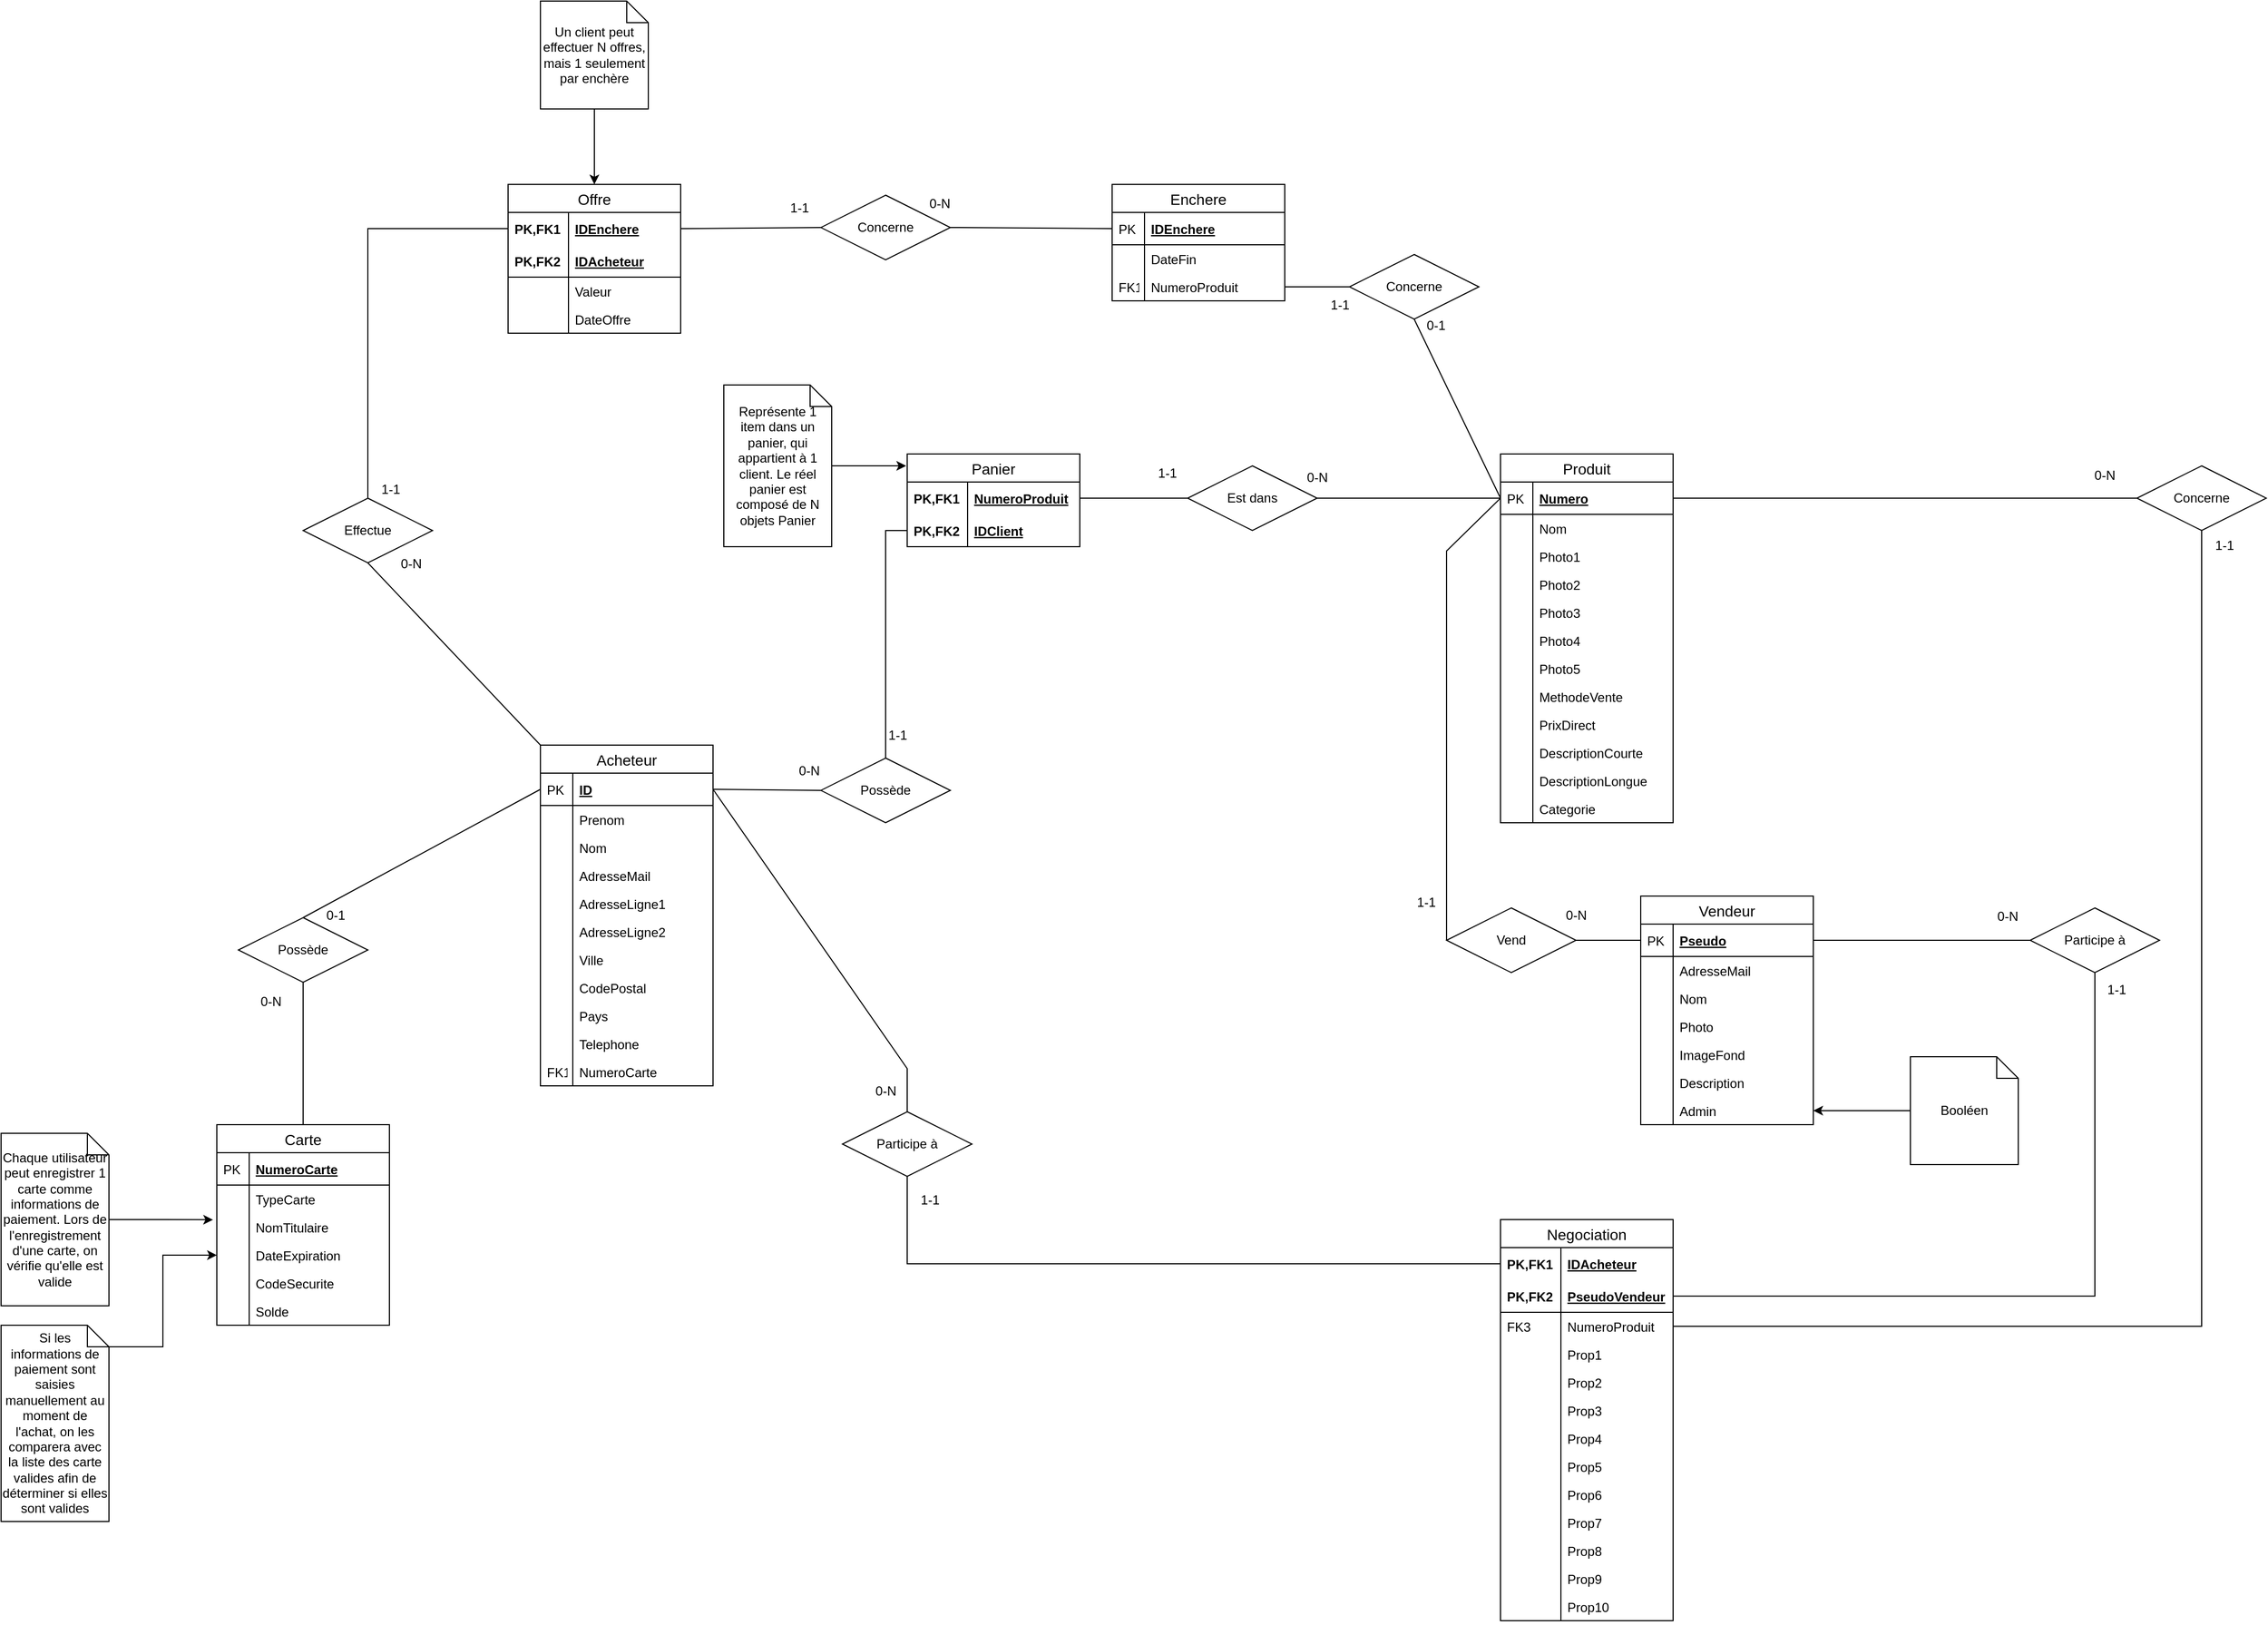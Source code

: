 <mxfile version="12.9.11" type="device"><diagram id="C5RBs43oDa-KdzZeNtuy" name="Page-1"><mxGraphModel dx="1673" dy="901" grid="1" gridSize="10" guides="1" tooltips="1" connect="1" arrows="1" fold="1" page="1" pageScale="1" pageWidth="4681" pageHeight="3300" math="0" shadow="0"><root><mxCell id="WIyWlLk6GJQsqaUBKTNV-0"/><mxCell id="WIyWlLk6GJQsqaUBKTNV-1" parent="WIyWlLk6GJQsqaUBKTNV-0"/><mxCell id="7GFrrlFTyUCVkf4UuFkq-0" value="Acheteur" style="swimlane;fontStyle=0;childLayout=stackLayout;horizontal=1;startSize=26;horizontalStack=0;resizeParent=1;resizeParentMax=0;resizeLast=0;collapsible=1;marginBottom=0;align=center;fontSize=14;" parent="WIyWlLk6GJQsqaUBKTNV-1" vertex="1"><mxGeometry x="840" y="880" width="160" height="316" as="geometry"><mxRectangle x="2000" y="840" width="90" height="26" as="alternateBounds"/></mxGeometry></mxCell><mxCell id="7GFrrlFTyUCVkf4UuFkq-1" value="ID" style="shape=partialRectangle;top=0;left=0;right=0;bottom=1;align=left;verticalAlign=middle;fillColor=none;spacingLeft=34;spacingRight=4;overflow=hidden;rotatable=0;points=[[0,0.5],[1,0.5]];portConstraint=eastwest;dropTarget=0;fontStyle=5;fontSize=12;" parent="7GFrrlFTyUCVkf4UuFkq-0" vertex="1"><mxGeometry y="26" width="160" height="30" as="geometry"/></mxCell><mxCell id="7GFrrlFTyUCVkf4UuFkq-2" value="PK" style="shape=partialRectangle;top=0;left=0;bottom=0;fillColor=none;align=left;verticalAlign=middle;spacingLeft=4;spacingRight=4;overflow=hidden;rotatable=0;points=[];portConstraint=eastwest;part=1;fontSize=12;" parent="7GFrrlFTyUCVkf4UuFkq-1" vertex="1" connectable="0"><mxGeometry width="30" height="30" as="geometry"/></mxCell><mxCell id="7GFrrlFTyUCVkf4UuFkq-3" value="Prenom" style="shape=partialRectangle;top=0;left=0;right=0;bottom=0;align=left;verticalAlign=top;fillColor=none;spacingLeft=34;spacingRight=4;overflow=hidden;rotatable=0;points=[[0,0.5],[1,0.5]];portConstraint=eastwest;dropTarget=0;fontSize=12;" parent="7GFrrlFTyUCVkf4UuFkq-0" vertex="1"><mxGeometry y="56" width="160" height="26" as="geometry"/></mxCell><mxCell id="7GFrrlFTyUCVkf4UuFkq-4" value="" style="shape=partialRectangle;top=0;left=0;bottom=0;fillColor=none;align=left;verticalAlign=top;spacingLeft=4;spacingRight=4;overflow=hidden;rotatable=0;points=[];portConstraint=eastwest;part=1;fontSize=12;" parent="7GFrrlFTyUCVkf4UuFkq-3" vertex="1" connectable="0"><mxGeometry width="30" height="26" as="geometry"/></mxCell><mxCell id="7GFrrlFTyUCVkf4UuFkq-5" value="Nom" style="shape=partialRectangle;top=0;left=0;right=0;bottom=0;align=left;verticalAlign=top;fillColor=none;spacingLeft=34;spacingRight=4;overflow=hidden;rotatable=0;points=[[0,0.5],[1,0.5]];portConstraint=eastwest;dropTarget=0;fontSize=12;" parent="7GFrrlFTyUCVkf4UuFkq-0" vertex="1"><mxGeometry y="82" width="160" height="26" as="geometry"/></mxCell><mxCell id="7GFrrlFTyUCVkf4UuFkq-6" value="" style="shape=partialRectangle;top=0;left=0;bottom=0;fillColor=none;align=left;verticalAlign=top;spacingLeft=4;spacingRight=4;overflow=hidden;rotatable=0;points=[];portConstraint=eastwest;part=1;fontSize=12;" parent="7GFrrlFTyUCVkf4UuFkq-5" vertex="1" connectable="0"><mxGeometry width="30" height="26" as="geometry"/></mxCell><mxCell id="7GFrrlFTyUCVkf4UuFkq-7" value="AdresseMail" style="shape=partialRectangle;top=0;left=0;right=0;bottom=0;align=left;verticalAlign=top;fillColor=none;spacingLeft=34;spacingRight=4;overflow=hidden;rotatable=0;points=[[0,0.5],[1,0.5]];portConstraint=eastwest;dropTarget=0;fontSize=12;" parent="7GFrrlFTyUCVkf4UuFkq-0" vertex="1"><mxGeometry y="108" width="160" height="26" as="geometry"/></mxCell><mxCell id="7GFrrlFTyUCVkf4UuFkq-8" value="" style="shape=partialRectangle;top=0;left=0;bottom=0;fillColor=none;align=left;verticalAlign=top;spacingLeft=4;spacingRight=4;overflow=hidden;rotatable=0;points=[];portConstraint=eastwest;part=1;fontSize=12;" parent="7GFrrlFTyUCVkf4UuFkq-7" vertex="1" connectable="0"><mxGeometry width="30" height="26" as="geometry"/></mxCell><mxCell id="7GFrrlFTyUCVkf4UuFkq-9" value="AdresseLigne1" style="shape=partialRectangle;top=0;left=0;right=0;bottom=0;align=left;verticalAlign=top;fillColor=none;spacingLeft=34;spacingRight=4;overflow=hidden;rotatable=0;points=[[0,0.5],[1,0.5]];portConstraint=eastwest;dropTarget=0;fontSize=12;" parent="7GFrrlFTyUCVkf4UuFkq-0" vertex="1"><mxGeometry y="134" width="160" height="26" as="geometry"/></mxCell><mxCell id="7GFrrlFTyUCVkf4UuFkq-10" value="" style="shape=partialRectangle;top=0;left=0;bottom=0;fillColor=none;align=left;verticalAlign=top;spacingLeft=4;spacingRight=4;overflow=hidden;rotatable=0;points=[];portConstraint=eastwest;part=1;fontSize=12;" parent="7GFrrlFTyUCVkf4UuFkq-9" vertex="1" connectable="0"><mxGeometry width="30" height="26" as="geometry"/></mxCell><mxCell id="7GFrrlFTyUCVkf4UuFkq-12" value="AdresseLigne2" style="shape=partialRectangle;top=0;left=0;right=0;bottom=0;align=left;verticalAlign=top;fillColor=none;spacingLeft=34;spacingRight=4;overflow=hidden;rotatable=0;points=[[0,0.5],[1,0.5]];portConstraint=eastwest;dropTarget=0;fontSize=12;" parent="7GFrrlFTyUCVkf4UuFkq-0" vertex="1"><mxGeometry y="160" width="160" height="26" as="geometry"/></mxCell><mxCell id="7GFrrlFTyUCVkf4UuFkq-13" value="" style="shape=partialRectangle;top=0;left=0;bottom=0;fillColor=none;align=left;verticalAlign=top;spacingLeft=4;spacingRight=4;overflow=hidden;rotatable=0;points=[];portConstraint=eastwest;part=1;fontSize=12;" parent="7GFrrlFTyUCVkf4UuFkq-12" vertex="1" connectable="0"><mxGeometry width="30" height="26" as="geometry"/></mxCell><mxCell id="7GFrrlFTyUCVkf4UuFkq-27" value="Ville" style="shape=partialRectangle;top=0;left=0;right=0;bottom=0;align=left;verticalAlign=top;fillColor=none;spacingLeft=34;spacingRight=4;overflow=hidden;rotatable=0;points=[[0,0.5],[1,0.5]];portConstraint=eastwest;dropTarget=0;fontSize=12;" parent="7GFrrlFTyUCVkf4UuFkq-0" vertex="1"><mxGeometry y="186" width="160" height="26" as="geometry"/></mxCell><mxCell id="7GFrrlFTyUCVkf4UuFkq-28" value="" style="shape=partialRectangle;top=0;left=0;bottom=0;fillColor=none;align=left;verticalAlign=top;spacingLeft=4;spacingRight=4;overflow=hidden;rotatable=0;points=[];portConstraint=eastwest;part=1;fontSize=12;" parent="7GFrrlFTyUCVkf4UuFkq-27" vertex="1" connectable="0"><mxGeometry width="30" height="26" as="geometry"/></mxCell><mxCell id="7GFrrlFTyUCVkf4UuFkq-29" value="CodePostal" style="shape=partialRectangle;top=0;left=0;right=0;bottom=0;align=left;verticalAlign=top;fillColor=none;spacingLeft=34;spacingRight=4;overflow=hidden;rotatable=0;points=[[0,0.5],[1,0.5]];portConstraint=eastwest;dropTarget=0;fontSize=12;" parent="7GFrrlFTyUCVkf4UuFkq-0" vertex="1"><mxGeometry y="212" width="160" height="26" as="geometry"/></mxCell><mxCell id="7GFrrlFTyUCVkf4UuFkq-30" value="" style="shape=partialRectangle;top=0;left=0;bottom=0;fillColor=none;align=left;verticalAlign=top;spacingLeft=4;spacingRight=4;overflow=hidden;rotatable=0;points=[];portConstraint=eastwest;part=1;fontSize=12;" parent="7GFrrlFTyUCVkf4UuFkq-29" vertex="1" connectable="0"><mxGeometry width="30" height="26" as="geometry"/></mxCell><mxCell id="7GFrrlFTyUCVkf4UuFkq-31" value="Pays" style="shape=partialRectangle;top=0;left=0;right=0;bottom=0;align=left;verticalAlign=top;fillColor=none;spacingLeft=34;spacingRight=4;overflow=hidden;rotatable=0;points=[[0,0.5],[1,0.5]];portConstraint=eastwest;dropTarget=0;fontSize=12;" parent="7GFrrlFTyUCVkf4UuFkq-0" vertex="1"><mxGeometry y="238" width="160" height="26" as="geometry"/></mxCell><mxCell id="7GFrrlFTyUCVkf4UuFkq-32" value="" style="shape=partialRectangle;top=0;left=0;bottom=0;fillColor=none;align=left;verticalAlign=top;spacingLeft=4;spacingRight=4;overflow=hidden;rotatable=0;points=[];portConstraint=eastwest;part=1;fontSize=12;" parent="7GFrrlFTyUCVkf4UuFkq-31" vertex="1" connectable="0"><mxGeometry width="30" height="26" as="geometry"/></mxCell><mxCell id="7GFrrlFTyUCVkf4UuFkq-33" value="Telephone" style="shape=partialRectangle;top=0;left=0;right=0;bottom=0;align=left;verticalAlign=top;fillColor=none;spacingLeft=34;spacingRight=4;overflow=hidden;rotatable=0;points=[[0,0.5],[1,0.5]];portConstraint=eastwest;dropTarget=0;fontSize=12;" parent="7GFrrlFTyUCVkf4UuFkq-0" vertex="1"><mxGeometry y="264" width="160" height="26" as="geometry"/></mxCell><mxCell id="7GFrrlFTyUCVkf4UuFkq-34" value="" style="shape=partialRectangle;top=0;left=0;bottom=0;fillColor=none;align=left;verticalAlign=top;spacingLeft=4;spacingRight=4;overflow=hidden;rotatable=0;points=[];portConstraint=eastwest;part=1;fontSize=12;" parent="7GFrrlFTyUCVkf4UuFkq-33" vertex="1" connectable="0"><mxGeometry width="30" height="26" as="geometry"/></mxCell><mxCell id="iU34cXNsmC9OUQO-0wO0-107" value="NumeroCarte" style="shape=partialRectangle;top=0;left=0;right=0;bottom=0;align=left;verticalAlign=top;fillColor=none;spacingLeft=34;spacingRight=4;overflow=hidden;rotatable=0;points=[[0,0.5],[1,0.5]];portConstraint=eastwest;dropTarget=0;fontSize=12;" vertex="1" parent="7GFrrlFTyUCVkf4UuFkq-0"><mxGeometry y="290" width="160" height="26" as="geometry"/></mxCell><mxCell id="iU34cXNsmC9OUQO-0wO0-108" value="FK1" style="shape=partialRectangle;top=0;left=0;bottom=0;fillColor=none;align=left;verticalAlign=top;spacingLeft=4;spacingRight=4;overflow=hidden;rotatable=0;points=[];portConstraint=eastwest;part=1;fontSize=12;" vertex="1" connectable="0" parent="iU34cXNsmC9OUQO-0wO0-107"><mxGeometry width="30" height="26" as="geometry"/></mxCell><mxCell id="7GFrrlFTyUCVkf4UuFkq-35" value="Vendeur" style="swimlane;fontStyle=0;childLayout=stackLayout;horizontal=1;startSize=26;horizontalStack=0;resizeParent=1;resizeParentMax=0;resizeLast=0;collapsible=1;marginBottom=0;align=center;fontSize=14;" parent="WIyWlLk6GJQsqaUBKTNV-1" vertex="1"><mxGeometry x="1860" y="1020" width="160" height="212" as="geometry"><mxRectangle x="2470" y="380" width="80" height="26" as="alternateBounds"/></mxGeometry></mxCell><mxCell id="7GFrrlFTyUCVkf4UuFkq-36" value="Pseudo" style="shape=partialRectangle;top=0;left=0;right=0;bottom=1;align=left;verticalAlign=middle;fillColor=none;spacingLeft=34;spacingRight=4;overflow=hidden;rotatable=0;points=[[0,0.5],[1,0.5]];portConstraint=eastwest;dropTarget=0;fontStyle=5;fontSize=12;" parent="7GFrrlFTyUCVkf4UuFkq-35" vertex="1"><mxGeometry y="26" width="160" height="30" as="geometry"/></mxCell><mxCell id="7GFrrlFTyUCVkf4UuFkq-37" value="PK" style="shape=partialRectangle;top=0;left=0;bottom=0;fillColor=none;align=left;verticalAlign=middle;spacingLeft=4;spacingRight=4;overflow=hidden;rotatable=0;points=[];portConstraint=eastwest;part=1;fontSize=12;" parent="7GFrrlFTyUCVkf4UuFkq-36" vertex="1" connectable="0"><mxGeometry width="30" height="30" as="geometry"/></mxCell><mxCell id="7GFrrlFTyUCVkf4UuFkq-38" value="AdresseMail" style="shape=partialRectangle;top=0;left=0;right=0;bottom=0;align=left;verticalAlign=top;fillColor=none;spacingLeft=34;spacingRight=4;overflow=hidden;rotatable=0;points=[[0,0.5],[1,0.5]];portConstraint=eastwest;dropTarget=0;fontSize=12;" parent="7GFrrlFTyUCVkf4UuFkq-35" vertex="1"><mxGeometry y="56" width="160" height="26" as="geometry"/></mxCell><mxCell id="7GFrrlFTyUCVkf4UuFkq-39" value="" style="shape=partialRectangle;top=0;left=0;bottom=0;fillColor=none;align=left;verticalAlign=top;spacingLeft=4;spacingRight=4;overflow=hidden;rotatable=0;points=[];portConstraint=eastwest;part=1;fontSize=12;" parent="7GFrrlFTyUCVkf4UuFkq-38" vertex="1" connectable="0"><mxGeometry width="30" height="26" as="geometry"/></mxCell><mxCell id="7GFrrlFTyUCVkf4UuFkq-46" value="Nom" style="shape=partialRectangle;top=0;left=0;right=0;bottom=0;align=left;verticalAlign=top;fillColor=none;spacingLeft=34;spacingRight=4;overflow=hidden;rotatable=0;points=[[0,0.5],[1,0.5]];portConstraint=eastwest;dropTarget=0;fontSize=12;" parent="7GFrrlFTyUCVkf4UuFkq-35" vertex="1"><mxGeometry y="82" width="160" height="26" as="geometry"/></mxCell><mxCell id="7GFrrlFTyUCVkf4UuFkq-47" value="" style="shape=partialRectangle;top=0;left=0;bottom=0;fillColor=none;align=left;verticalAlign=top;spacingLeft=4;spacingRight=4;overflow=hidden;rotatable=0;points=[];portConstraint=eastwest;part=1;fontSize=12;" parent="7GFrrlFTyUCVkf4UuFkq-46" vertex="1" connectable="0"><mxGeometry width="30" height="26" as="geometry"/></mxCell><mxCell id="7GFrrlFTyUCVkf4UuFkq-48" value="Photo" style="shape=partialRectangle;top=0;left=0;right=0;bottom=0;align=left;verticalAlign=top;fillColor=none;spacingLeft=34;spacingRight=4;overflow=hidden;rotatable=0;points=[[0,0.5],[1,0.5]];portConstraint=eastwest;dropTarget=0;fontSize=12;" parent="7GFrrlFTyUCVkf4UuFkq-35" vertex="1"><mxGeometry y="108" width="160" height="26" as="geometry"/></mxCell><mxCell id="7GFrrlFTyUCVkf4UuFkq-49" value="" style="shape=partialRectangle;top=0;left=0;bottom=0;fillColor=none;align=left;verticalAlign=top;spacingLeft=4;spacingRight=4;overflow=hidden;rotatable=0;points=[];portConstraint=eastwest;part=1;fontSize=12;" parent="7GFrrlFTyUCVkf4UuFkq-48" vertex="1" connectable="0"><mxGeometry width="30" height="26" as="geometry"/></mxCell><mxCell id="7GFrrlFTyUCVkf4UuFkq-50" value="ImageFond" style="shape=partialRectangle;top=0;left=0;right=0;bottom=0;align=left;verticalAlign=top;fillColor=none;spacingLeft=34;spacingRight=4;overflow=hidden;rotatable=0;points=[[0,0.5],[1,0.5]];portConstraint=eastwest;dropTarget=0;fontSize=12;" parent="7GFrrlFTyUCVkf4UuFkq-35" vertex="1"><mxGeometry y="134" width="160" height="26" as="geometry"/></mxCell><mxCell id="7GFrrlFTyUCVkf4UuFkq-51" value="" style="shape=partialRectangle;top=0;left=0;bottom=0;fillColor=none;align=left;verticalAlign=top;spacingLeft=4;spacingRight=4;overflow=hidden;rotatable=0;points=[];portConstraint=eastwest;part=1;fontSize=12;" parent="7GFrrlFTyUCVkf4UuFkq-50" vertex="1" connectable="0"><mxGeometry width="30" height="26" as="geometry"/></mxCell><mxCell id="7GFrrlFTyUCVkf4UuFkq-52" value="Description" style="shape=partialRectangle;top=0;left=0;right=0;bottom=0;align=left;verticalAlign=top;fillColor=none;spacingLeft=34;spacingRight=4;overflow=hidden;rotatable=0;points=[[0,0.5],[1,0.5]];portConstraint=eastwest;dropTarget=0;fontSize=12;" parent="7GFrrlFTyUCVkf4UuFkq-35" vertex="1"><mxGeometry y="160" width="160" height="26" as="geometry"/></mxCell><mxCell id="7GFrrlFTyUCVkf4UuFkq-53" value="" style="shape=partialRectangle;top=0;left=0;bottom=0;fillColor=none;align=left;verticalAlign=top;spacingLeft=4;spacingRight=4;overflow=hidden;rotatable=0;points=[];portConstraint=eastwest;part=1;fontSize=12;" parent="7GFrrlFTyUCVkf4UuFkq-52" vertex="1" connectable="0"><mxGeometry width="30" height="26" as="geometry"/></mxCell><mxCell id="7GFrrlFTyUCVkf4UuFkq-65" value="Admin" style="shape=partialRectangle;top=0;left=0;right=0;bottom=0;align=left;verticalAlign=top;fillColor=none;spacingLeft=34;spacingRight=4;overflow=hidden;rotatable=0;points=[[0,0.5],[1,0.5]];portConstraint=eastwest;dropTarget=0;fontSize=12;" parent="7GFrrlFTyUCVkf4UuFkq-35" vertex="1"><mxGeometry y="186" width="160" height="26" as="geometry"/></mxCell><mxCell id="7GFrrlFTyUCVkf4UuFkq-66" value="" style="shape=partialRectangle;top=0;left=0;bottom=0;fillColor=none;align=left;verticalAlign=top;spacingLeft=4;spacingRight=4;overflow=hidden;rotatable=0;points=[];portConstraint=eastwest;part=1;fontSize=12;" parent="7GFrrlFTyUCVkf4UuFkq-65" vertex="1" connectable="0"><mxGeometry width="30" height="26" as="geometry"/></mxCell><mxCell id="7GFrrlFTyUCVkf4UuFkq-68" style="edgeStyle=orthogonalEdgeStyle;rounded=0;orthogonalLoop=1;jettySize=auto;html=1;" parent="WIyWlLk6GJQsqaUBKTNV-1" source="7GFrrlFTyUCVkf4UuFkq-67" target="7GFrrlFTyUCVkf4UuFkq-65" edge="1"><mxGeometry relative="1" as="geometry"/></mxCell><mxCell id="7GFrrlFTyUCVkf4UuFkq-67" value="Booléen" style="shape=note;size=20;whiteSpace=wrap;html=1;" parent="WIyWlLk6GJQsqaUBKTNV-1" vertex="1"><mxGeometry x="2110" y="1169" width="100" height="100" as="geometry"/></mxCell><mxCell id="7GFrrlFTyUCVkf4UuFkq-69" value="Produit" style="swimlane;fontStyle=0;childLayout=stackLayout;horizontal=1;startSize=26;horizontalStack=0;resizeParent=1;resizeParentMax=0;resizeLast=0;collapsible=1;marginBottom=0;align=center;fontSize=14;" parent="WIyWlLk6GJQsqaUBKTNV-1" vertex="1"><mxGeometry x="1730" y="610" width="160" height="342" as="geometry"><mxRectangle x="1960" y="270" width="80" height="26" as="alternateBounds"/></mxGeometry></mxCell><mxCell id="7GFrrlFTyUCVkf4UuFkq-70" value="Numero" style="shape=partialRectangle;top=0;left=0;right=0;bottom=1;align=left;verticalAlign=middle;fillColor=none;spacingLeft=34;spacingRight=4;overflow=hidden;rotatable=0;points=[[0,0.5],[1,0.5]];portConstraint=eastwest;dropTarget=0;fontStyle=5;fontSize=12;" parent="7GFrrlFTyUCVkf4UuFkq-69" vertex="1"><mxGeometry y="26" width="160" height="30" as="geometry"/></mxCell><mxCell id="7GFrrlFTyUCVkf4UuFkq-71" value="PK" style="shape=partialRectangle;top=0;left=0;bottom=0;fillColor=none;align=left;verticalAlign=middle;spacingLeft=4;spacingRight=4;overflow=hidden;rotatable=0;points=[];portConstraint=eastwest;part=1;fontSize=12;" parent="7GFrrlFTyUCVkf4UuFkq-70" vertex="1" connectable="0"><mxGeometry width="30" height="30" as="geometry"/></mxCell><mxCell id="7GFrrlFTyUCVkf4UuFkq-72" value="Nom" style="shape=partialRectangle;top=0;left=0;right=0;bottom=0;align=left;verticalAlign=top;fillColor=none;spacingLeft=34;spacingRight=4;overflow=hidden;rotatable=0;points=[[0,0.5],[1,0.5]];portConstraint=eastwest;dropTarget=0;fontSize=12;" parent="7GFrrlFTyUCVkf4UuFkq-69" vertex="1"><mxGeometry y="56" width="160" height="26" as="geometry"/></mxCell><mxCell id="7GFrrlFTyUCVkf4UuFkq-73" value="" style="shape=partialRectangle;top=0;left=0;bottom=0;fillColor=none;align=left;verticalAlign=top;spacingLeft=4;spacingRight=4;overflow=hidden;rotatable=0;points=[];portConstraint=eastwest;part=1;fontSize=12;" parent="7GFrrlFTyUCVkf4UuFkq-72" vertex="1" connectable="0"><mxGeometry width="30" height="26" as="geometry"/></mxCell><mxCell id="7GFrrlFTyUCVkf4UuFkq-74" value="Photo1" style="shape=partialRectangle;top=0;left=0;right=0;bottom=0;align=left;verticalAlign=top;fillColor=none;spacingLeft=34;spacingRight=4;overflow=hidden;rotatable=0;points=[[0,0.5],[1,0.5]];portConstraint=eastwest;dropTarget=0;fontSize=12;" parent="7GFrrlFTyUCVkf4UuFkq-69" vertex="1"><mxGeometry y="82" width="160" height="26" as="geometry"/></mxCell><mxCell id="7GFrrlFTyUCVkf4UuFkq-75" value="" style="shape=partialRectangle;top=0;left=0;bottom=0;fillColor=none;align=left;verticalAlign=top;spacingLeft=4;spacingRight=4;overflow=hidden;rotatable=0;points=[];portConstraint=eastwest;part=1;fontSize=12;" parent="7GFrrlFTyUCVkf4UuFkq-74" vertex="1" connectable="0"><mxGeometry width="30" height="26" as="geometry"/></mxCell><mxCell id="7GFrrlFTyUCVkf4UuFkq-76" value="Photo2" style="shape=partialRectangle;top=0;left=0;right=0;bottom=0;align=left;verticalAlign=top;fillColor=none;spacingLeft=34;spacingRight=4;overflow=hidden;rotatable=0;points=[[0,0.5],[1,0.5]];portConstraint=eastwest;dropTarget=0;fontSize=12;" parent="7GFrrlFTyUCVkf4UuFkq-69" vertex="1"><mxGeometry y="108" width="160" height="26" as="geometry"/></mxCell><mxCell id="7GFrrlFTyUCVkf4UuFkq-77" value="" style="shape=partialRectangle;top=0;left=0;bottom=0;fillColor=none;align=left;verticalAlign=top;spacingLeft=4;spacingRight=4;overflow=hidden;rotatable=0;points=[];portConstraint=eastwest;part=1;fontSize=12;" parent="7GFrrlFTyUCVkf4UuFkq-76" vertex="1" connectable="0"><mxGeometry width="30" height="26" as="geometry"/></mxCell><mxCell id="7GFrrlFTyUCVkf4UuFkq-80" value="Photo3" style="shape=partialRectangle;top=0;left=0;right=0;bottom=0;align=left;verticalAlign=top;fillColor=none;spacingLeft=34;spacingRight=4;overflow=hidden;rotatable=0;points=[[0,0.5],[1,0.5]];portConstraint=eastwest;dropTarget=0;fontSize=12;" parent="7GFrrlFTyUCVkf4UuFkq-69" vertex="1"><mxGeometry y="134" width="160" height="26" as="geometry"/></mxCell><mxCell id="7GFrrlFTyUCVkf4UuFkq-81" value="" style="shape=partialRectangle;top=0;left=0;bottom=0;fillColor=none;align=left;verticalAlign=top;spacingLeft=4;spacingRight=4;overflow=hidden;rotatable=0;points=[];portConstraint=eastwest;part=1;fontSize=12;" parent="7GFrrlFTyUCVkf4UuFkq-80" vertex="1" connectable="0"><mxGeometry width="30" height="26" as="geometry"/></mxCell><mxCell id="7GFrrlFTyUCVkf4UuFkq-82" value="Photo4" style="shape=partialRectangle;top=0;left=0;right=0;bottom=0;align=left;verticalAlign=top;fillColor=none;spacingLeft=34;spacingRight=4;overflow=hidden;rotatable=0;points=[[0,0.5],[1,0.5]];portConstraint=eastwest;dropTarget=0;fontSize=12;" parent="7GFrrlFTyUCVkf4UuFkq-69" vertex="1"><mxGeometry y="160" width="160" height="26" as="geometry"/></mxCell><mxCell id="7GFrrlFTyUCVkf4UuFkq-83" value="" style="shape=partialRectangle;top=0;left=0;bottom=0;fillColor=none;align=left;verticalAlign=top;spacingLeft=4;spacingRight=4;overflow=hidden;rotatable=0;points=[];portConstraint=eastwest;part=1;fontSize=12;" parent="7GFrrlFTyUCVkf4UuFkq-82" vertex="1" connectable="0"><mxGeometry width="30" height="26" as="geometry"/></mxCell><mxCell id="7GFrrlFTyUCVkf4UuFkq-84" value="Photo5" style="shape=partialRectangle;top=0;left=0;right=0;bottom=0;align=left;verticalAlign=top;fillColor=none;spacingLeft=34;spacingRight=4;overflow=hidden;rotatable=0;points=[[0,0.5],[1,0.5]];portConstraint=eastwest;dropTarget=0;fontSize=12;" parent="7GFrrlFTyUCVkf4UuFkq-69" vertex="1"><mxGeometry y="186" width="160" height="26" as="geometry"/></mxCell><mxCell id="7GFrrlFTyUCVkf4UuFkq-85" value="" style="shape=partialRectangle;top=0;left=0;bottom=0;fillColor=none;align=left;verticalAlign=top;spacingLeft=4;spacingRight=4;overflow=hidden;rotatable=0;points=[];portConstraint=eastwest;part=1;fontSize=12;" parent="7GFrrlFTyUCVkf4UuFkq-84" vertex="1" connectable="0"><mxGeometry width="30" height="26" as="geometry"/></mxCell><mxCell id="7GFrrlFTyUCVkf4UuFkq-86" value="MethodeVente" style="shape=partialRectangle;top=0;left=0;right=0;bottom=0;align=left;verticalAlign=top;fillColor=none;spacingLeft=34;spacingRight=4;overflow=hidden;rotatable=0;points=[[0,0.5],[1,0.5]];portConstraint=eastwest;dropTarget=0;fontSize=12;" parent="7GFrrlFTyUCVkf4UuFkq-69" vertex="1"><mxGeometry y="212" width="160" height="26" as="geometry"/></mxCell><mxCell id="7GFrrlFTyUCVkf4UuFkq-87" value="" style="shape=partialRectangle;top=0;left=0;bottom=0;fillColor=none;align=left;verticalAlign=top;spacingLeft=4;spacingRight=4;overflow=hidden;rotatable=0;points=[];portConstraint=eastwest;part=1;fontSize=12;" parent="7GFrrlFTyUCVkf4UuFkq-86" vertex="1" connectable="0"><mxGeometry width="30" height="26" as="geometry"/></mxCell><mxCell id="7GFrrlFTyUCVkf4UuFkq-90" value="PrixDirect" style="shape=partialRectangle;top=0;left=0;right=0;bottom=0;align=left;verticalAlign=top;fillColor=none;spacingLeft=34;spacingRight=4;overflow=hidden;rotatable=0;points=[[0,0.5],[1,0.5]];portConstraint=eastwest;dropTarget=0;fontSize=12;" parent="7GFrrlFTyUCVkf4UuFkq-69" vertex="1"><mxGeometry y="238" width="160" height="26" as="geometry"/></mxCell><mxCell id="7GFrrlFTyUCVkf4UuFkq-91" value="" style="shape=partialRectangle;top=0;left=0;bottom=0;fillColor=none;align=left;verticalAlign=top;spacingLeft=4;spacingRight=4;overflow=hidden;rotatable=0;points=[];portConstraint=eastwest;part=1;fontSize=12;" parent="7GFrrlFTyUCVkf4UuFkq-90" vertex="1" connectable="0"><mxGeometry width="30" height="26" as="geometry"/></mxCell><mxCell id="7GFrrlFTyUCVkf4UuFkq-92" value="DescriptionCourte" style="shape=partialRectangle;top=0;left=0;right=0;bottom=0;align=left;verticalAlign=top;fillColor=none;spacingLeft=34;spacingRight=4;overflow=hidden;rotatable=0;points=[[0,0.5],[1,0.5]];portConstraint=eastwest;dropTarget=0;fontSize=12;" parent="7GFrrlFTyUCVkf4UuFkq-69" vertex="1"><mxGeometry y="264" width="160" height="26" as="geometry"/></mxCell><mxCell id="7GFrrlFTyUCVkf4UuFkq-93" value="" style="shape=partialRectangle;top=0;left=0;bottom=0;fillColor=none;align=left;verticalAlign=top;spacingLeft=4;spacingRight=4;overflow=hidden;rotatable=0;points=[];portConstraint=eastwest;part=1;fontSize=12;" parent="7GFrrlFTyUCVkf4UuFkq-92" vertex="1" connectable="0"><mxGeometry width="30" height="26" as="geometry"/></mxCell><mxCell id="7GFrrlFTyUCVkf4UuFkq-94" value="DescriptionLongue" style="shape=partialRectangle;top=0;left=0;right=0;bottom=0;align=left;verticalAlign=top;fillColor=none;spacingLeft=34;spacingRight=4;overflow=hidden;rotatable=0;points=[[0,0.5],[1,0.5]];portConstraint=eastwest;dropTarget=0;fontSize=12;" parent="7GFrrlFTyUCVkf4UuFkq-69" vertex="1"><mxGeometry y="290" width="160" height="26" as="geometry"/></mxCell><mxCell id="7GFrrlFTyUCVkf4UuFkq-95" value="" style="shape=partialRectangle;top=0;left=0;bottom=0;fillColor=none;align=left;verticalAlign=top;spacingLeft=4;spacingRight=4;overflow=hidden;rotatable=0;points=[];portConstraint=eastwest;part=1;fontSize=12;" parent="7GFrrlFTyUCVkf4UuFkq-94" vertex="1" connectable="0"><mxGeometry width="30" height="26" as="geometry"/></mxCell><mxCell id="7GFrrlFTyUCVkf4UuFkq-96" value="Categorie" style="shape=partialRectangle;top=0;left=0;right=0;bottom=0;align=left;verticalAlign=top;fillColor=none;spacingLeft=34;spacingRight=4;overflow=hidden;rotatable=0;points=[[0,0.5],[1,0.5]];portConstraint=eastwest;dropTarget=0;fontSize=12;" parent="7GFrrlFTyUCVkf4UuFkq-69" vertex="1"><mxGeometry y="316" width="160" height="26" as="geometry"/></mxCell><mxCell id="7GFrrlFTyUCVkf4UuFkq-97" value="" style="shape=partialRectangle;top=0;left=0;bottom=0;fillColor=none;align=left;verticalAlign=top;spacingLeft=4;spacingRight=4;overflow=hidden;rotatable=0;points=[];portConstraint=eastwest;part=1;fontSize=12;" parent="7GFrrlFTyUCVkf4UuFkq-96" vertex="1" connectable="0"><mxGeometry width="30" height="26" as="geometry"/></mxCell><mxCell id="7GFrrlFTyUCVkf4UuFkq-98" value="Vend" style="shape=rhombus;perimeter=rhombusPerimeter;whiteSpace=wrap;html=1;align=center;" parent="WIyWlLk6GJQsqaUBKTNV-1" vertex="1"><mxGeometry x="1680" y="1031" width="120" height="60" as="geometry"/></mxCell><mxCell id="7GFrrlFTyUCVkf4UuFkq-101" value="" style="endArrow=none;html=1;rounded=0;entryX=0;entryY=0.5;entryDx=0;entryDy=0;exitX=0;exitY=0.5;exitDx=0;exitDy=0;" parent="WIyWlLk6GJQsqaUBKTNV-1" source="7GFrrlFTyUCVkf4UuFkq-70" target="7GFrrlFTyUCVkf4UuFkq-98" edge="1"><mxGeometry relative="1" as="geometry"><mxPoint x="2230" y="470" as="sourcePoint"/><mxPoint x="2390" y="470" as="targetPoint"/><Array as="points"><mxPoint x="1680" y="700"/></Array></mxGeometry></mxCell><mxCell id="7GFrrlFTyUCVkf4UuFkq-102" value="0-N" style="resizable=0;html=1;align=right;verticalAlign=bottom;" parent="7GFrrlFTyUCVkf4UuFkq-101" connectable="0" vertex="1"><mxGeometry x="1" relative="1" as="geometry"><mxPoint x="130" y="-14.99" as="offset"/></mxGeometry></mxCell><mxCell id="7GFrrlFTyUCVkf4UuFkq-103" value="" style="endArrow=none;html=1;rounded=0;exitX=0;exitY=0.5;exitDx=0;exitDy=0;entryX=1;entryY=0.5;entryDx=0;entryDy=0;" parent="WIyWlLk6GJQsqaUBKTNV-1" source="7GFrrlFTyUCVkf4UuFkq-36" target="7GFrrlFTyUCVkf4UuFkq-98" edge="1"><mxGeometry relative="1" as="geometry"><mxPoint x="2390" y="350" as="sourcePoint"/><mxPoint x="2550" y="350" as="targetPoint"/></mxGeometry></mxCell><mxCell id="7GFrrlFTyUCVkf4UuFkq-104" value="1-1" style="resizable=0;html=1;align=right;verticalAlign=bottom;" parent="7GFrrlFTyUCVkf4UuFkq-103" connectable="0" vertex="1"><mxGeometry x="1" relative="1" as="geometry"><mxPoint x="-130" y="-27" as="offset"/></mxGeometry></mxCell><mxCell id="7GFrrlFTyUCVkf4UuFkq-155" value="Panier" style="swimlane;fontStyle=0;childLayout=stackLayout;horizontal=1;startSize=26;horizontalStack=0;resizeParent=1;resizeParentMax=0;resizeLast=0;collapsible=1;marginBottom=0;align=center;fontSize=14;" parent="WIyWlLk6GJQsqaUBKTNV-1" vertex="1"><mxGeometry x="1180" y="610" width="160" height="86" as="geometry"/></mxCell><mxCell id="7GFrrlFTyUCVkf4UuFkq-156" value="NumeroProduit" style="shape=partialRectangle;top=0;left=0;right=0;bottom=0;align=left;verticalAlign=middle;fillColor=none;spacingLeft=60;spacingRight=4;overflow=hidden;rotatable=0;points=[[0,0.5],[1,0.5]];portConstraint=eastwest;dropTarget=0;fontStyle=5;fontSize=12;" parent="7GFrrlFTyUCVkf4UuFkq-155" vertex="1"><mxGeometry y="26" width="160" height="30" as="geometry"/></mxCell><mxCell id="7GFrrlFTyUCVkf4UuFkq-157" value="PK,FK1" style="shape=partialRectangle;fontStyle=1;top=0;left=0;bottom=0;fillColor=none;align=left;verticalAlign=middle;spacingLeft=4;spacingRight=4;overflow=hidden;rotatable=0;points=[];portConstraint=eastwest;part=1;fontSize=12;" parent="7GFrrlFTyUCVkf4UuFkq-156" vertex="1" connectable="0"><mxGeometry width="56" height="30" as="geometry"/></mxCell><mxCell id="7GFrrlFTyUCVkf4UuFkq-158" value="IDClient" style="shape=partialRectangle;top=0;left=0;right=0;bottom=1;align=left;verticalAlign=middle;fillColor=none;spacingLeft=60;spacingRight=4;overflow=hidden;rotatable=0;points=[[0,0.5],[1,0.5]];portConstraint=eastwest;dropTarget=0;fontStyle=5;fontSize=12;" parent="7GFrrlFTyUCVkf4UuFkq-155" vertex="1"><mxGeometry y="56" width="160" height="30" as="geometry"/></mxCell><mxCell id="7GFrrlFTyUCVkf4UuFkq-159" value="PK,FK2" style="shape=partialRectangle;fontStyle=1;top=0;left=0;bottom=0;fillColor=none;align=left;verticalAlign=middle;spacingLeft=4;spacingRight=4;overflow=hidden;rotatable=0;points=[];portConstraint=eastwest;part=1;fontSize=12;" parent="7GFrrlFTyUCVkf4UuFkq-158" vertex="1" connectable="0"><mxGeometry width="56" height="30" as="geometry"/></mxCell><mxCell id="7GFrrlFTyUCVkf4UuFkq-190" value="Enchere" style="swimlane;fontStyle=0;childLayout=stackLayout;horizontal=1;startSize=26;horizontalStack=0;resizeParent=1;resizeParentMax=0;resizeLast=0;collapsible=1;marginBottom=0;align=center;fontSize=14;" parent="WIyWlLk6GJQsqaUBKTNV-1" vertex="1"><mxGeometry x="1370" y="360" width="160" height="108" as="geometry"/></mxCell><mxCell id="7GFrrlFTyUCVkf4UuFkq-191" value="IDEnchere" style="shape=partialRectangle;top=0;left=0;right=0;bottom=1;align=left;verticalAlign=middle;fillColor=none;spacingLeft=34;spacingRight=4;overflow=hidden;rotatable=0;points=[[0,0.5],[1,0.5]];portConstraint=eastwest;dropTarget=0;fontStyle=5;fontSize=12;" parent="7GFrrlFTyUCVkf4UuFkq-190" vertex="1"><mxGeometry y="26" width="160" height="30" as="geometry"/></mxCell><mxCell id="7GFrrlFTyUCVkf4UuFkq-192" value="PK" style="shape=partialRectangle;top=0;left=0;bottom=0;fillColor=none;align=left;verticalAlign=middle;spacingLeft=4;spacingRight=4;overflow=hidden;rotatable=0;points=[];portConstraint=eastwest;part=1;fontSize=12;" parent="7GFrrlFTyUCVkf4UuFkq-191" vertex="1" connectable="0"><mxGeometry width="30" height="30" as="geometry"/></mxCell><mxCell id="7GFrrlFTyUCVkf4UuFkq-193" value="DateFin" style="shape=partialRectangle;top=0;left=0;right=0;bottom=0;align=left;verticalAlign=top;fillColor=none;spacingLeft=34;spacingRight=4;overflow=hidden;rotatable=0;points=[[0,0.5],[1,0.5]];portConstraint=eastwest;dropTarget=0;fontSize=12;" parent="7GFrrlFTyUCVkf4UuFkq-190" vertex="1"><mxGeometry y="56" width="160" height="26" as="geometry"/></mxCell><mxCell id="7GFrrlFTyUCVkf4UuFkq-194" value="" style="shape=partialRectangle;top=0;left=0;bottom=0;fillColor=none;align=left;verticalAlign=top;spacingLeft=4;spacingRight=4;overflow=hidden;rotatable=0;points=[];portConstraint=eastwest;part=1;fontSize=12;" parent="7GFrrlFTyUCVkf4UuFkq-193" vertex="1" connectable="0"><mxGeometry width="30" height="26" as="geometry"/></mxCell><mxCell id="7GFrrlFTyUCVkf4UuFkq-197" value="NumeroProduit" style="shape=partialRectangle;top=0;left=0;right=0;bottom=0;align=left;verticalAlign=top;fillColor=none;spacingLeft=34;spacingRight=4;overflow=hidden;rotatable=0;points=[[0,0.5],[1,0.5]];portConstraint=eastwest;dropTarget=0;fontSize=12;" parent="7GFrrlFTyUCVkf4UuFkq-190" vertex="1"><mxGeometry y="82" width="160" height="26" as="geometry"/></mxCell><mxCell id="7GFrrlFTyUCVkf4UuFkq-198" value="FK1" style="shape=partialRectangle;top=0;left=0;bottom=0;fillColor=none;align=left;verticalAlign=top;spacingLeft=4;spacingRight=4;overflow=hidden;rotatable=0;points=[];portConstraint=eastwest;part=1;fontSize=12;" parent="7GFrrlFTyUCVkf4UuFkq-197" vertex="1" connectable="0"><mxGeometry width="30" height="26" as="geometry"/></mxCell><mxCell id="7GFrrlFTyUCVkf4UuFkq-264" value="Negociation" style="swimlane;fontStyle=0;childLayout=stackLayout;horizontal=1;startSize=26;horizontalStack=0;resizeParent=1;resizeParentMax=0;resizeLast=0;collapsible=1;marginBottom=0;align=center;fontSize=14;" parent="WIyWlLk6GJQsqaUBKTNV-1" vertex="1"><mxGeometry x="1730" y="1320" width="160" height="372" as="geometry"/></mxCell><mxCell id="7GFrrlFTyUCVkf4UuFkq-265" value="IDAcheteur" style="shape=partialRectangle;top=0;left=0;right=0;bottom=0;align=left;verticalAlign=middle;fillColor=none;spacingLeft=60;spacingRight=4;overflow=hidden;rotatable=0;points=[[0,0.5],[1,0.5]];portConstraint=eastwest;dropTarget=0;fontStyle=5;fontSize=12;" parent="7GFrrlFTyUCVkf4UuFkq-264" vertex="1"><mxGeometry y="26" width="160" height="30" as="geometry"/></mxCell><mxCell id="7GFrrlFTyUCVkf4UuFkq-266" value="PK,FK1" style="shape=partialRectangle;fontStyle=1;top=0;left=0;bottom=0;fillColor=none;align=left;verticalAlign=middle;spacingLeft=4;spacingRight=4;overflow=hidden;rotatable=0;points=[];portConstraint=eastwest;part=1;fontSize=12;" parent="7GFrrlFTyUCVkf4UuFkq-265" vertex="1" connectable="0"><mxGeometry width="56" height="30" as="geometry"/></mxCell><mxCell id="7GFrrlFTyUCVkf4UuFkq-267" value="PseudoVendeur" style="shape=partialRectangle;top=0;left=0;right=0;bottom=1;align=left;verticalAlign=middle;fillColor=none;spacingLeft=60;spacingRight=4;overflow=hidden;rotatable=0;points=[[0,0.5],[1,0.5]];portConstraint=eastwest;dropTarget=0;fontStyle=5;fontSize=12;" parent="7GFrrlFTyUCVkf4UuFkq-264" vertex="1"><mxGeometry y="56" width="160" height="30" as="geometry"/></mxCell><mxCell id="7GFrrlFTyUCVkf4UuFkq-268" value="PK,FK2" style="shape=partialRectangle;fontStyle=1;top=0;left=0;bottom=0;fillColor=none;align=left;verticalAlign=middle;spacingLeft=4;spacingRight=4;overflow=hidden;rotatable=0;points=[];portConstraint=eastwest;part=1;fontSize=12;" parent="7GFrrlFTyUCVkf4UuFkq-267" vertex="1" connectable="0"><mxGeometry width="56" height="30" as="geometry"/></mxCell><mxCell id="7GFrrlFTyUCVkf4UuFkq-269" value="NumeroProduit" style="shape=partialRectangle;top=0;left=0;right=0;bottom=0;align=left;verticalAlign=top;fillColor=none;spacingLeft=60;spacingRight=4;overflow=hidden;rotatable=0;points=[[0,0.5],[1,0.5]];portConstraint=eastwest;dropTarget=0;fontSize=12;" parent="7GFrrlFTyUCVkf4UuFkq-264" vertex="1"><mxGeometry y="86" width="160" height="26" as="geometry"/></mxCell><mxCell id="7GFrrlFTyUCVkf4UuFkq-270" value="FK3" style="shape=partialRectangle;top=0;left=0;bottom=0;fillColor=none;align=left;verticalAlign=top;spacingLeft=4;spacingRight=4;overflow=hidden;rotatable=0;points=[];portConstraint=eastwest;part=1;fontSize=12;" parent="7GFrrlFTyUCVkf4UuFkq-269" vertex="1" connectable="0"><mxGeometry width="56" height="26" as="geometry"/></mxCell><mxCell id="7GFrrlFTyUCVkf4UuFkq-279" value="Prop1" style="shape=partialRectangle;top=0;left=0;right=0;bottom=0;align=left;verticalAlign=top;fillColor=none;spacingLeft=60;spacingRight=4;overflow=hidden;rotatable=0;points=[[0,0.5],[1,0.5]];portConstraint=eastwest;dropTarget=0;fontSize=12;" parent="7GFrrlFTyUCVkf4UuFkq-264" vertex="1"><mxGeometry y="112" width="160" height="26" as="geometry"/></mxCell><mxCell id="7GFrrlFTyUCVkf4UuFkq-280" value="" style="shape=partialRectangle;top=0;left=0;bottom=0;fillColor=none;align=left;verticalAlign=top;spacingLeft=4;spacingRight=4;overflow=hidden;rotatable=0;points=[];portConstraint=eastwest;part=1;fontSize=12;" parent="7GFrrlFTyUCVkf4UuFkq-279" vertex="1" connectable="0"><mxGeometry width="56" height="26" as="geometry"/></mxCell><mxCell id="7GFrrlFTyUCVkf4UuFkq-281" value="Prop2" style="shape=partialRectangle;top=0;left=0;right=0;bottom=0;align=left;verticalAlign=top;fillColor=none;spacingLeft=60;spacingRight=4;overflow=hidden;rotatable=0;points=[[0,0.5],[1,0.5]];portConstraint=eastwest;dropTarget=0;fontSize=12;" parent="7GFrrlFTyUCVkf4UuFkq-264" vertex="1"><mxGeometry y="138" width="160" height="26" as="geometry"/></mxCell><mxCell id="7GFrrlFTyUCVkf4UuFkq-282" value="" style="shape=partialRectangle;top=0;left=0;bottom=0;fillColor=none;align=left;verticalAlign=top;spacingLeft=4;spacingRight=4;overflow=hidden;rotatable=0;points=[];portConstraint=eastwest;part=1;fontSize=12;" parent="7GFrrlFTyUCVkf4UuFkq-281" vertex="1" connectable="0"><mxGeometry width="56" height="26" as="geometry"/></mxCell><mxCell id="7GFrrlFTyUCVkf4UuFkq-283" value="Prop3" style="shape=partialRectangle;top=0;left=0;right=0;bottom=0;align=left;verticalAlign=top;fillColor=none;spacingLeft=60;spacingRight=4;overflow=hidden;rotatable=0;points=[[0,0.5],[1,0.5]];portConstraint=eastwest;dropTarget=0;fontSize=12;" parent="7GFrrlFTyUCVkf4UuFkq-264" vertex="1"><mxGeometry y="164" width="160" height="26" as="geometry"/></mxCell><mxCell id="7GFrrlFTyUCVkf4UuFkq-284" value="" style="shape=partialRectangle;top=0;left=0;bottom=0;fillColor=none;align=left;verticalAlign=top;spacingLeft=4;spacingRight=4;overflow=hidden;rotatable=0;points=[];portConstraint=eastwest;part=1;fontSize=12;" parent="7GFrrlFTyUCVkf4UuFkq-283" vertex="1" connectable="0"><mxGeometry width="56" height="26" as="geometry"/></mxCell><mxCell id="7GFrrlFTyUCVkf4UuFkq-285" value="Prop4" style="shape=partialRectangle;top=0;left=0;right=0;bottom=0;align=left;verticalAlign=top;fillColor=none;spacingLeft=60;spacingRight=4;overflow=hidden;rotatable=0;points=[[0,0.5],[1,0.5]];portConstraint=eastwest;dropTarget=0;fontSize=12;" parent="7GFrrlFTyUCVkf4UuFkq-264" vertex="1"><mxGeometry y="190" width="160" height="26" as="geometry"/></mxCell><mxCell id="7GFrrlFTyUCVkf4UuFkq-286" value="" style="shape=partialRectangle;top=0;left=0;bottom=0;fillColor=none;align=left;verticalAlign=top;spacingLeft=4;spacingRight=4;overflow=hidden;rotatable=0;points=[];portConstraint=eastwest;part=1;fontSize=12;" parent="7GFrrlFTyUCVkf4UuFkq-285" vertex="1" connectable="0"><mxGeometry width="56" height="26" as="geometry"/></mxCell><mxCell id="7GFrrlFTyUCVkf4UuFkq-287" value="Prop5" style="shape=partialRectangle;top=0;left=0;right=0;bottom=0;align=left;verticalAlign=top;fillColor=none;spacingLeft=60;spacingRight=4;overflow=hidden;rotatable=0;points=[[0,0.5],[1,0.5]];portConstraint=eastwest;dropTarget=0;fontSize=12;" parent="7GFrrlFTyUCVkf4UuFkq-264" vertex="1"><mxGeometry y="216" width="160" height="26" as="geometry"/></mxCell><mxCell id="7GFrrlFTyUCVkf4UuFkq-288" value="" style="shape=partialRectangle;top=0;left=0;bottom=0;fillColor=none;align=left;verticalAlign=top;spacingLeft=4;spacingRight=4;overflow=hidden;rotatable=0;points=[];portConstraint=eastwest;part=1;fontSize=12;" parent="7GFrrlFTyUCVkf4UuFkq-287" vertex="1" connectable="0"><mxGeometry width="56" height="26" as="geometry"/></mxCell><mxCell id="7GFrrlFTyUCVkf4UuFkq-289" value="Prop6" style="shape=partialRectangle;top=0;left=0;right=0;bottom=0;align=left;verticalAlign=top;fillColor=none;spacingLeft=60;spacingRight=4;overflow=hidden;rotatable=0;points=[[0,0.5],[1,0.5]];portConstraint=eastwest;dropTarget=0;fontSize=12;" parent="7GFrrlFTyUCVkf4UuFkq-264" vertex="1"><mxGeometry y="242" width="160" height="26" as="geometry"/></mxCell><mxCell id="7GFrrlFTyUCVkf4UuFkq-290" value="" style="shape=partialRectangle;top=0;left=0;bottom=0;fillColor=none;align=left;verticalAlign=top;spacingLeft=4;spacingRight=4;overflow=hidden;rotatable=0;points=[];portConstraint=eastwest;part=1;fontSize=12;" parent="7GFrrlFTyUCVkf4UuFkq-289" vertex="1" connectable="0"><mxGeometry width="56" height="26" as="geometry"/></mxCell><mxCell id="7GFrrlFTyUCVkf4UuFkq-291" value="Prop7" style="shape=partialRectangle;top=0;left=0;right=0;bottom=0;align=left;verticalAlign=top;fillColor=none;spacingLeft=60;spacingRight=4;overflow=hidden;rotatable=0;points=[[0,0.5],[1,0.5]];portConstraint=eastwest;dropTarget=0;fontSize=12;" parent="7GFrrlFTyUCVkf4UuFkq-264" vertex="1"><mxGeometry y="268" width="160" height="26" as="geometry"/></mxCell><mxCell id="7GFrrlFTyUCVkf4UuFkq-292" value="" style="shape=partialRectangle;top=0;left=0;bottom=0;fillColor=none;align=left;verticalAlign=top;spacingLeft=4;spacingRight=4;overflow=hidden;rotatable=0;points=[];portConstraint=eastwest;part=1;fontSize=12;" parent="7GFrrlFTyUCVkf4UuFkq-291" vertex="1" connectable="0"><mxGeometry width="56" height="26" as="geometry"/></mxCell><mxCell id="7GFrrlFTyUCVkf4UuFkq-293" value="Prop8" style="shape=partialRectangle;top=0;left=0;right=0;bottom=0;align=left;verticalAlign=top;fillColor=none;spacingLeft=60;spacingRight=4;overflow=hidden;rotatable=0;points=[[0,0.5],[1,0.5]];portConstraint=eastwest;dropTarget=0;fontSize=12;" parent="7GFrrlFTyUCVkf4UuFkq-264" vertex="1"><mxGeometry y="294" width="160" height="26" as="geometry"/></mxCell><mxCell id="7GFrrlFTyUCVkf4UuFkq-294" value="" style="shape=partialRectangle;top=0;left=0;bottom=0;fillColor=none;align=left;verticalAlign=top;spacingLeft=4;spacingRight=4;overflow=hidden;rotatable=0;points=[];portConstraint=eastwest;part=1;fontSize=12;" parent="7GFrrlFTyUCVkf4UuFkq-293" vertex="1" connectable="0"><mxGeometry width="56" height="26" as="geometry"/></mxCell><mxCell id="7GFrrlFTyUCVkf4UuFkq-295" value="Prop9" style="shape=partialRectangle;top=0;left=0;right=0;bottom=0;align=left;verticalAlign=top;fillColor=none;spacingLeft=60;spacingRight=4;overflow=hidden;rotatable=0;points=[[0,0.5],[1,0.5]];portConstraint=eastwest;dropTarget=0;fontSize=12;" parent="7GFrrlFTyUCVkf4UuFkq-264" vertex="1"><mxGeometry y="320" width="160" height="26" as="geometry"/></mxCell><mxCell id="7GFrrlFTyUCVkf4UuFkq-296" value="" style="shape=partialRectangle;top=0;left=0;bottom=0;fillColor=none;align=left;verticalAlign=top;spacingLeft=4;spacingRight=4;overflow=hidden;rotatable=0;points=[];portConstraint=eastwest;part=1;fontSize=12;" parent="7GFrrlFTyUCVkf4UuFkq-295" vertex="1" connectable="0"><mxGeometry width="56" height="26" as="geometry"/></mxCell><mxCell id="7GFrrlFTyUCVkf4UuFkq-297" value="Prop10" style="shape=partialRectangle;top=0;left=0;right=0;bottom=0;align=left;verticalAlign=top;fillColor=none;spacingLeft=60;spacingRight=4;overflow=hidden;rotatable=0;points=[[0,0.5],[1,0.5]];portConstraint=eastwest;dropTarget=0;fontSize=12;" parent="7GFrrlFTyUCVkf4UuFkq-264" vertex="1"><mxGeometry y="346" width="160" height="26" as="geometry"/></mxCell><mxCell id="7GFrrlFTyUCVkf4UuFkq-298" value="" style="shape=partialRectangle;top=0;left=0;bottom=0;fillColor=none;align=left;verticalAlign=top;spacingLeft=4;spacingRight=4;overflow=hidden;rotatable=0;points=[];portConstraint=eastwest;part=1;fontSize=12;" parent="7GFrrlFTyUCVkf4UuFkq-297" vertex="1" connectable="0"><mxGeometry width="56" height="26" as="geometry"/></mxCell><mxCell id="iU34cXNsmC9OUQO-0wO0-0" value="Participe à" style="shape=rhombus;perimeter=rhombusPerimeter;whiteSpace=wrap;html=1;align=center;" vertex="1" parent="WIyWlLk6GJQsqaUBKTNV-1"><mxGeometry x="2221" y="1031" width="120" height="60" as="geometry"/></mxCell><mxCell id="iU34cXNsmC9OUQO-0wO0-1" value="" style="endArrow=none;html=1;rounded=0;exitX=1;exitY=0.5;exitDx=0;exitDy=0;entryX=0;entryY=0.5;entryDx=0;entryDy=0;" edge="1" parent="WIyWlLk6GJQsqaUBKTNV-1" source="7GFrrlFTyUCVkf4UuFkq-36" target="iU34cXNsmC9OUQO-0wO0-0"><mxGeometry relative="1" as="geometry"><mxPoint x="2050" y="1020" as="sourcePoint"/><mxPoint x="2210" y="1020" as="targetPoint"/></mxGeometry></mxCell><mxCell id="iU34cXNsmC9OUQO-0wO0-2" value="0-N" style="resizable=0;html=1;align=right;verticalAlign=bottom;" connectable="0" vertex="1" parent="iU34cXNsmC9OUQO-0wO0-1"><mxGeometry x="1" relative="1" as="geometry"><mxPoint x="-11" y="-14" as="offset"/></mxGeometry></mxCell><mxCell id="iU34cXNsmC9OUQO-0wO0-5" value="Concerne" style="shape=rhombus;perimeter=rhombusPerimeter;whiteSpace=wrap;html=1;align=center;" vertex="1" parent="WIyWlLk6GJQsqaUBKTNV-1"><mxGeometry x="2320" y="621" width="120" height="60" as="geometry"/></mxCell><mxCell id="iU34cXNsmC9OUQO-0wO0-6" value="" style="endArrow=none;html=1;rounded=0;exitX=1;exitY=0.5;exitDx=0;exitDy=0;entryX=0;entryY=0.5;entryDx=0;entryDy=0;" edge="1" parent="WIyWlLk6GJQsqaUBKTNV-1" source="7GFrrlFTyUCVkf4UuFkq-70" target="iU34cXNsmC9OUQO-0wO0-5"><mxGeometry relative="1" as="geometry"><mxPoint x="2060" y="650" as="sourcePoint"/><mxPoint x="2220" y="650" as="targetPoint"/></mxGeometry></mxCell><mxCell id="iU34cXNsmC9OUQO-0wO0-7" value="0-N" style="resizable=0;html=1;align=right;verticalAlign=bottom;" connectable="0" vertex="1" parent="iU34cXNsmC9OUQO-0wO0-6"><mxGeometry x="1" relative="1" as="geometry"><mxPoint x="-20" y="-13" as="offset"/></mxGeometry></mxCell><mxCell id="iU34cXNsmC9OUQO-0wO0-8" value="" style="endArrow=none;html=1;rounded=0;exitX=1;exitY=0.5;exitDx=0;exitDy=0;entryX=0.5;entryY=1;entryDx=0;entryDy=0;" edge="1" parent="WIyWlLk6GJQsqaUBKTNV-1" source="7GFrrlFTyUCVkf4UuFkq-269" target="iU34cXNsmC9OUQO-0wO0-5"><mxGeometry relative="1" as="geometry"><mxPoint x="1950" y="1420" as="sourcePoint"/><mxPoint x="2420" y="1420" as="targetPoint"/><Array as="points"><mxPoint x="2380" y="1419"/></Array></mxGeometry></mxCell><mxCell id="iU34cXNsmC9OUQO-0wO0-9" value="1-1" style="resizable=0;html=1;align=right;verticalAlign=bottom;" connectable="0" vertex="1" parent="iU34cXNsmC9OUQO-0wO0-8"><mxGeometry x="1" relative="1" as="geometry"><mxPoint x="30" y="22" as="offset"/></mxGeometry></mxCell><mxCell id="iU34cXNsmC9OUQO-0wO0-10" value="" style="endArrow=none;html=1;rounded=0;exitX=1;exitY=0.5;exitDx=0;exitDy=0;entryX=0.5;entryY=1;entryDx=0;entryDy=0;" edge="1" parent="WIyWlLk6GJQsqaUBKTNV-1" source="7GFrrlFTyUCVkf4UuFkq-267" target="iU34cXNsmC9OUQO-0wO0-0"><mxGeometry relative="1" as="geometry"><mxPoint x="1960" y="1350" as="sourcePoint"/><mxPoint x="2120" y="1350" as="targetPoint"/><Array as="points"><mxPoint x="2281" y="1391"/></Array></mxGeometry></mxCell><mxCell id="iU34cXNsmC9OUQO-0wO0-11" value="1-1" style="resizable=0;html=1;align=right;verticalAlign=bottom;" connectable="0" vertex="1" parent="iU34cXNsmC9OUQO-0wO0-10"><mxGeometry x="1" relative="1" as="geometry"><mxPoint x="29" y="24" as="offset"/></mxGeometry></mxCell><mxCell id="iU34cXNsmC9OUQO-0wO0-12" value="Participe à" style="shape=rhombus;perimeter=rhombusPerimeter;whiteSpace=wrap;html=1;align=center;" vertex="1" parent="WIyWlLk6GJQsqaUBKTNV-1"><mxGeometry x="1120" y="1220" width="120" height="60" as="geometry"/></mxCell><mxCell id="iU34cXNsmC9OUQO-0wO0-13" value="" style="endArrow=none;html=1;rounded=0;entryX=0.5;entryY=1;entryDx=0;entryDy=0;exitX=0;exitY=0.5;exitDx=0;exitDy=0;" edge="1" parent="WIyWlLk6GJQsqaUBKTNV-1" source="7GFrrlFTyUCVkf4UuFkq-265" target="iU34cXNsmC9OUQO-0wO0-12"><mxGeometry relative="1" as="geometry"><mxPoint x="1320" y="1330" as="sourcePoint"/><mxPoint x="1480" y="1330" as="targetPoint"/><Array as="points"><mxPoint x="1180" y="1361"/></Array></mxGeometry></mxCell><mxCell id="iU34cXNsmC9OUQO-0wO0-14" value="1-1" style="resizable=0;html=1;align=right;verticalAlign=bottom;" connectable="0" vertex="1" parent="iU34cXNsmC9OUQO-0wO0-13"><mxGeometry x="1" relative="1" as="geometry"><mxPoint x="30" y="30" as="offset"/></mxGeometry></mxCell><mxCell id="iU34cXNsmC9OUQO-0wO0-15" value="" style="endArrow=none;html=1;rounded=0;exitX=1;exitY=0.5;exitDx=0;exitDy=0;entryX=0.5;entryY=0;entryDx=0;entryDy=0;" edge="1" parent="WIyWlLk6GJQsqaUBKTNV-1" source="7GFrrlFTyUCVkf4UuFkq-1" target="iU34cXNsmC9OUQO-0wO0-12"><mxGeometry relative="1" as="geometry"><mxPoint x="1160" y="1060" as="sourcePoint"/><mxPoint x="1320" y="1060" as="targetPoint"/><Array as="points"><mxPoint x="1180" y="1180"/></Array></mxGeometry></mxCell><mxCell id="iU34cXNsmC9OUQO-0wO0-16" value="0-N" style="resizable=0;html=1;align=right;verticalAlign=bottom;" connectable="0" vertex="1" parent="iU34cXNsmC9OUQO-0wO0-15"><mxGeometry x="1" relative="1" as="geometry"><mxPoint x="-10" y="-10.59" as="offset"/></mxGeometry></mxCell><mxCell id="iU34cXNsmC9OUQO-0wO0-20" value="Possède" style="shape=rhombus;perimeter=rhombusPerimeter;whiteSpace=wrap;html=1;align=center;" vertex="1" parent="WIyWlLk6GJQsqaUBKTNV-1"><mxGeometry x="1100" y="892" width="120" height="60" as="geometry"/></mxCell><mxCell id="iU34cXNsmC9OUQO-0wO0-21" value="" style="endArrow=none;html=1;rounded=0;exitX=1;exitY=0.5;exitDx=0;exitDy=0;entryX=0;entryY=0.5;entryDx=0;entryDy=0;" edge="1" parent="WIyWlLk6GJQsqaUBKTNV-1" source="7GFrrlFTyUCVkf4UuFkq-1" target="iU34cXNsmC9OUQO-0wO0-20"><mxGeometry relative="1" as="geometry"><mxPoint x="1020" y="830" as="sourcePoint"/><mxPoint x="1180" y="830" as="targetPoint"/></mxGeometry></mxCell><mxCell id="iU34cXNsmC9OUQO-0wO0-22" value="0-N" style="resizable=0;html=1;align=right;verticalAlign=bottom;" connectable="0" vertex="1" parent="iU34cXNsmC9OUQO-0wO0-21"><mxGeometry x="1" relative="1" as="geometry"><mxPoint y="-9" as="offset"/></mxGeometry></mxCell><mxCell id="iU34cXNsmC9OUQO-0wO0-23" value="" style="endArrow=none;html=1;rounded=0;exitX=0;exitY=0.5;exitDx=0;exitDy=0;entryX=0.5;entryY=0;entryDx=0;entryDy=0;" edge="1" parent="WIyWlLk6GJQsqaUBKTNV-1" source="7GFrrlFTyUCVkf4UuFkq-158" target="iU34cXNsmC9OUQO-0wO0-20"><mxGeometry relative="1" as="geometry"><mxPoint x="1140" y="780" as="sourcePoint"/><mxPoint x="1300" y="780" as="targetPoint"/><Array as="points"><mxPoint x="1160" y="681"/></Array></mxGeometry></mxCell><mxCell id="iU34cXNsmC9OUQO-0wO0-24" value="1-1" style="resizable=0;html=1;align=right;verticalAlign=bottom;" connectable="0" vertex="1" parent="iU34cXNsmC9OUQO-0wO0-23"><mxGeometry x="1" relative="1" as="geometry"><mxPoint x="20" y="-12.67" as="offset"/></mxGeometry></mxCell><mxCell id="iU34cXNsmC9OUQO-0wO0-28" style="edgeStyle=orthogonalEdgeStyle;rounded=0;orthogonalLoop=1;jettySize=auto;html=1;entryX=-0.006;entryY=0.128;entryDx=0;entryDy=0;entryPerimeter=0;" edge="1" parent="WIyWlLk6GJQsqaUBKTNV-1" source="iU34cXNsmC9OUQO-0wO0-26" target="7GFrrlFTyUCVkf4UuFkq-155"><mxGeometry relative="1" as="geometry"/></mxCell><mxCell id="iU34cXNsmC9OUQO-0wO0-26" value="Représente 1 item dans un panier, qui appartient à 1 client. Le réel panier est composé de N objets Panier" style="shape=note;size=20;whiteSpace=wrap;html=1;" vertex="1" parent="WIyWlLk6GJQsqaUBKTNV-1"><mxGeometry x="1010" y="546" width="100" height="150" as="geometry"/></mxCell><mxCell id="iU34cXNsmC9OUQO-0wO0-29" value="Est dans" style="shape=rhombus;perimeter=rhombusPerimeter;whiteSpace=wrap;html=1;align=center;" vertex="1" parent="WIyWlLk6GJQsqaUBKTNV-1"><mxGeometry x="1440" y="621" width="120" height="60" as="geometry"/></mxCell><mxCell id="iU34cXNsmC9OUQO-0wO0-30" value="" style="endArrow=none;html=1;rounded=0;exitX=1;exitY=0.5;exitDx=0;exitDy=0;entryX=0;entryY=0.5;entryDx=0;entryDy=0;" edge="1" parent="WIyWlLk6GJQsqaUBKTNV-1" source="7GFrrlFTyUCVkf4UuFkq-156" target="iU34cXNsmC9OUQO-0wO0-29"><mxGeometry relative="1" as="geometry"><mxPoint x="1370" y="730" as="sourcePoint"/><mxPoint x="1530" y="730" as="targetPoint"/></mxGeometry></mxCell><mxCell id="iU34cXNsmC9OUQO-0wO0-31" value="1-1" style="resizable=0;html=1;align=right;verticalAlign=bottom;" connectable="0" vertex="1" parent="iU34cXNsmC9OUQO-0wO0-30"><mxGeometry x="1" relative="1" as="geometry"><mxPoint x="-10" y="-15" as="offset"/></mxGeometry></mxCell><mxCell id="iU34cXNsmC9OUQO-0wO0-32" value="" style="endArrow=none;html=1;rounded=0;exitX=0;exitY=0.5;exitDx=0;exitDy=0;entryX=1;entryY=0.5;entryDx=0;entryDy=0;" edge="1" parent="WIyWlLk6GJQsqaUBKTNV-1" source="7GFrrlFTyUCVkf4UuFkq-70" target="iU34cXNsmC9OUQO-0wO0-29"><mxGeometry relative="1" as="geometry"><mxPoint x="1470" y="770" as="sourcePoint"/><mxPoint x="1630" y="770" as="targetPoint"/></mxGeometry></mxCell><mxCell id="iU34cXNsmC9OUQO-0wO0-33" value="0-N" style="resizable=0;html=1;align=right;verticalAlign=bottom;" connectable="0" vertex="1" parent="iU34cXNsmC9OUQO-0wO0-32"><mxGeometry x="1" relative="1" as="geometry"><mxPoint x="10" y="-11" as="offset"/></mxGeometry></mxCell><mxCell id="iU34cXNsmC9OUQO-0wO0-37" value="Carte" style="swimlane;fontStyle=0;childLayout=stackLayout;horizontal=1;startSize=26;horizontalStack=0;resizeParent=1;resizeParentMax=0;resizeLast=0;collapsible=1;marginBottom=0;align=center;fontSize=14;" vertex="1" parent="WIyWlLk6GJQsqaUBKTNV-1"><mxGeometry x="540" y="1232" width="160" height="186" as="geometry"/></mxCell><mxCell id="iU34cXNsmC9OUQO-0wO0-38" value="NumeroCarte" style="shape=partialRectangle;top=0;left=0;right=0;bottom=1;align=left;verticalAlign=middle;fillColor=none;spacingLeft=34;spacingRight=4;overflow=hidden;rotatable=0;points=[[0,0.5],[1,0.5]];portConstraint=eastwest;dropTarget=0;fontStyle=5;fontSize=12;" vertex="1" parent="iU34cXNsmC9OUQO-0wO0-37"><mxGeometry y="26" width="160" height="30" as="geometry"/></mxCell><mxCell id="iU34cXNsmC9OUQO-0wO0-39" value="PK" style="shape=partialRectangle;top=0;left=0;bottom=0;fillColor=none;align=left;verticalAlign=middle;spacingLeft=4;spacingRight=4;overflow=hidden;rotatable=0;points=[];portConstraint=eastwest;part=1;fontSize=12;" vertex="1" connectable="0" parent="iU34cXNsmC9OUQO-0wO0-38"><mxGeometry width="30" height="30" as="geometry"/></mxCell><mxCell id="iU34cXNsmC9OUQO-0wO0-40" value="TypeCarte" style="shape=partialRectangle;top=0;left=0;right=0;bottom=0;align=left;verticalAlign=top;fillColor=none;spacingLeft=34;spacingRight=4;overflow=hidden;rotatable=0;points=[[0,0.5],[1,0.5]];portConstraint=eastwest;dropTarget=0;fontSize=12;" vertex="1" parent="iU34cXNsmC9OUQO-0wO0-37"><mxGeometry y="56" width="160" height="26" as="geometry"/></mxCell><mxCell id="iU34cXNsmC9OUQO-0wO0-41" value="" style="shape=partialRectangle;top=0;left=0;bottom=0;fillColor=none;align=left;verticalAlign=top;spacingLeft=4;spacingRight=4;overflow=hidden;rotatable=0;points=[];portConstraint=eastwest;part=1;fontSize=12;" vertex="1" connectable="0" parent="iU34cXNsmC9OUQO-0wO0-40"><mxGeometry width="30" height="26" as="geometry"/></mxCell><mxCell id="iU34cXNsmC9OUQO-0wO0-42" value="NomTitulaire" style="shape=partialRectangle;top=0;left=0;right=0;bottom=0;align=left;verticalAlign=top;fillColor=none;spacingLeft=34;spacingRight=4;overflow=hidden;rotatable=0;points=[[0,0.5],[1,0.5]];portConstraint=eastwest;dropTarget=0;fontSize=12;" vertex="1" parent="iU34cXNsmC9OUQO-0wO0-37"><mxGeometry y="82" width="160" height="26" as="geometry"/></mxCell><mxCell id="iU34cXNsmC9OUQO-0wO0-43" value="" style="shape=partialRectangle;top=0;left=0;bottom=0;fillColor=none;align=left;verticalAlign=top;spacingLeft=4;spacingRight=4;overflow=hidden;rotatable=0;points=[];portConstraint=eastwest;part=1;fontSize=12;" vertex="1" connectable="0" parent="iU34cXNsmC9OUQO-0wO0-42"><mxGeometry width="30" height="26" as="geometry"/></mxCell><mxCell id="iU34cXNsmC9OUQO-0wO0-44" value="DateExpiration" style="shape=partialRectangle;top=0;left=0;right=0;bottom=0;align=left;verticalAlign=top;fillColor=none;spacingLeft=34;spacingRight=4;overflow=hidden;rotatable=0;points=[[0,0.5],[1,0.5]];portConstraint=eastwest;dropTarget=0;fontSize=12;" vertex="1" parent="iU34cXNsmC9OUQO-0wO0-37"><mxGeometry y="108" width="160" height="26" as="geometry"/></mxCell><mxCell id="iU34cXNsmC9OUQO-0wO0-45" value="" style="shape=partialRectangle;top=0;left=0;bottom=0;fillColor=none;align=left;verticalAlign=top;spacingLeft=4;spacingRight=4;overflow=hidden;rotatable=0;points=[];portConstraint=eastwest;part=1;fontSize=12;" vertex="1" connectable="0" parent="iU34cXNsmC9OUQO-0wO0-44"><mxGeometry width="30" height="26" as="geometry"/></mxCell><mxCell id="iU34cXNsmC9OUQO-0wO0-48" value="CodeSecurite" style="shape=partialRectangle;top=0;left=0;right=0;bottom=0;align=left;verticalAlign=top;fillColor=none;spacingLeft=34;spacingRight=4;overflow=hidden;rotatable=0;points=[[0,0.5],[1,0.5]];portConstraint=eastwest;dropTarget=0;fontSize=12;" vertex="1" parent="iU34cXNsmC9OUQO-0wO0-37"><mxGeometry y="134" width="160" height="26" as="geometry"/></mxCell><mxCell id="iU34cXNsmC9OUQO-0wO0-49" value="" style="shape=partialRectangle;top=0;left=0;bottom=0;fillColor=none;align=left;verticalAlign=top;spacingLeft=4;spacingRight=4;overflow=hidden;rotatable=0;points=[];portConstraint=eastwest;part=1;fontSize=12;" vertex="1" connectable="0" parent="iU34cXNsmC9OUQO-0wO0-48"><mxGeometry width="30" height="26" as="geometry"/></mxCell><mxCell id="iU34cXNsmC9OUQO-0wO0-109" value="Solde" style="shape=partialRectangle;top=0;left=0;right=0;bottom=0;align=left;verticalAlign=top;fillColor=none;spacingLeft=34;spacingRight=4;overflow=hidden;rotatable=0;points=[[0,0.5],[1,0.5]];portConstraint=eastwest;dropTarget=0;fontSize=12;" vertex="1" parent="iU34cXNsmC9OUQO-0wO0-37"><mxGeometry y="160" width="160" height="26" as="geometry"/></mxCell><mxCell id="iU34cXNsmC9OUQO-0wO0-110" value="" style="shape=partialRectangle;top=0;left=0;bottom=0;fillColor=none;align=left;verticalAlign=top;spacingLeft=4;spacingRight=4;overflow=hidden;rotatable=0;points=[];portConstraint=eastwest;part=1;fontSize=12;" vertex="1" connectable="0" parent="iU34cXNsmC9OUQO-0wO0-109"><mxGeometry width="30" height="26" as="geometry"/></mxCell><mxCell id="iU34cXNsmC9OUQO-0wO0-50" value="Possède" style="shape=rhombus;perimeter=rhombusPerimeter;whiteSpace=wrap;html=1;align=center;" vertex="1" parent="WIyWlLk6GJQsqaUBKTNV-1"><mxGeometry x="560" y="1040" width="120" height="60" as="geometry"/></mxCell><mxCell id="iU34cXNsmC9OUQO-0wO0-51" value="" style="endArrow=none;html=1;rounded=0;exitX=0.5;exitY=0;exitDx=0;exitDy=0;entryX=0.5;entryY=1;entryDx=0;entryDy=0;" edge="1" parent="WIyWlLk6GJQsqaUBKTNV-1" source="iU34cXNsmC9OUQO-0wO0-37" target="iU34cXNsmC9OUQO-0wO0-50"><mxGeometry relative="1" as="geometry"><mxPoint x="620" y="990" as="sourcePoint"/><mxPoint x="780" y="990" as="targetPoint"/></mxGeometry></mxCell><mxCell id="iU34cXNsmC9OUQO-0wO0-52" value="0-N" style="resizable=0;html=1;align=right;verticalAlign=bottom;" connectable="0" vertex="1" parent="iU34cXNsmC9OUQO-0wO0-51"><mxGeometry x="1" relative="1" as="geometry"><mxPoint x="-20" y="26" as="offset"/></mxGeometry></mxCell><mxCell id="iU34cXNsmC9OUQO-0wO0-53" value="" style="endArrow=none;html=1;rounded=0;exitX=0;exitY=0.5;exitDx=0;exitDy=0;entryX=0.5;entryY=0;entryDx=0;entryDy=0;" edge="1" parent="WIyWlLk6GJQsqaUBKTNV-1" source="7GFrrlFTyUCVkf4UuFkq-1" target="iU34cXNsmC9OUQO-0wO0-50"><mxGeometry relative="1" as="geometry"><mxPoint x="660" y="1130" as="sourcePoint"/><mxPoint x="820" y="1130" as="targetPoint"/></mxGeometry></mxCell><mxCell id="iU34cXNsmC9OUQO-0wO0-54" value="0-1" style="resizable=0;html=1;align=right;verticalAlign=bottom;" connectable="0" vertex="1" parent="iU34cXNsmC9OUQO-0wO0-53"><mxGeometry x="1" relative="1" as="geometry"><mxPoint x="39.89" y="6.06" as="offset"/></mxGeometry></mxCell><mxCell id="iU34cXNsmC9OUQO-0wO0-55" value="Concerne" style="shape=rhombus;perimeter=rhombusPerimeter;whiteSpace=wrap;html=1;align=center;" vertex="1" parent="WIyWlLk6GJQsqaUBKTNV-1"><mxGeometry x="1590" y="425" width="120" height="60" as="geometry"/></mxCell><mxCell id="iU34cXNsmC9OUQO-0wO0-56" value="" style="endArrow=none;html=1;rounded=0;exitX=0;exitY=0.5;exitDx=0;exitDy=0;entryX=0.5;entryY=1;entryDx=0;entryDy=0;" edge="1" parent="WIyWlLk6GJQsqaUBKTNV-1" source="7GFrrlFTyUCVkf4UuFkq-70" target="iU34cXNsmC9OUQO-0wO0-55"><mxGeometry relative="1" as="geometry"><mxPoint x="1550" y="530" as="sourcePoint"/><mxPoint x="1710" y="530" as="targetPoint"/></mxGeometry></mxCell><mxCell id="iU34cXNsmC9OUQO-0wO0-57" value="0-1" style="resizable=0;html=1;align=right;verticalAlign=bottom;" connectable="0" vertex="1" parent="iU34cXNsmC9OUQO-0wO0-56"><mxGeometry x="1" relative="1" as="geometry"><mxPoint x="29.88" y="14.76" as="offset"/></mxGeometry></mxCell><mxCell id="iU34cXNsmC9OUQO-0wO0-58" value="" style="endArrow=none;html=1;rounded=0;exitX=1;exitY=0.5;exitDx=0;exitDy=0;entryX=0;entryY=0.5;entryDx=0;entryDy=0;" edge="1" parent="WIyWlLk6GJQsqaUBKTNV-1" source="7GFrrlFTyUCVkf4UuFkq-197" target="iU34cXNsmC9OUQO-0wO0-55"><mxGeometry relative="1" as="geometry"><mxPoint x="1480" y="510" as="sourcePoint"/><mxPoint x="1640" y="510" as="targetPoint"/></mxGeometry></mxCell><mxCell id="iU34cXNsmC9OUQO-0wO0-59" value="1-1" style="resizable=0;html=1;align=right;verticalAlign=bottom;" connectable="0" vertex="1" parent="iU34cXNsmC9OUQO-0wO0-58"><mxGeometry x="1" relative="1" as="geometry"><mxPoint y="25" as="offset"/></mxGeometry></mxCell><mxCell id="iU34cXNsmC9OUQO-0wO0-84" value="Effectue" style="shape=rhombus;perimeter=rhombusPerimeter;whiteSpace=wrap;html=1;align=center;" vertex="1" parent="WIyWlLk6GJQsqaUBKTNV-1"><mxGeometry x="620" y="651" width="120" height="60" as="geometry"/></mxCell><mxCell id="iU34cXNsmC9OUQO-0wO0-85" value="" style="endArrow=none;html=1;rounded=0;exitX=0;exitY=0.5;exitDx=0;exitDy=0;entryX=0.5;entryY=0;entryDx=0;entryDy=0;" edge="1" parent="WIyWlLk6GJQsqaUBKTNV-1" target="iU34cXNsmC9OUQO-0wO0-84"><mxGeometry relative="1" as="geometry"><mxPoint x="810.0" y="401" as="sourcePoint"/><mxPoint x="810" y="530" as="targetPoint"/><Array as="points"><mxPoint x="680" y="401"/></Array></mxGeometry></mxCell><mxCell id="iU34cXNsmC9OUQO-0wO0-86" value="1-1" style="resizable=0;html=1;align=right;verticalAlign=bottom;" connectable="0" vertex="1" parent="iU34cXNsmC9OUQO-0wO0-85"><mxGeometry x="1" relative="1" as="geometry"><mxPoint x="30" as="offset"/></mxGeometry></mxCell><mxCell id="iU34cXNsmC9OUQO-0wO0-87" value="" style="endArrow=none;html=1;rounded=0;entryX=0.5;entryY=1;entryDx=0;entryDy=0;exitX=0;exitY=0;exitDx=0;exitDy=0;" edge="1" parent="WIyWlLk6GJQsqaUBKTNV-1" source="7GFrrlFTyUCVkf4UuFkq-0" target="iU34cXNsmC9OUQO-0wO0-84"><mxGeometry relative="1" as="geometry"><mxPoint x="690" y="790" as="sourcePoint"/><mxPoint x="850" y="790" as="targetPoint"/></mxGeometry></mxCell><mxCell id="iU34cXNsmC9OUQO-0wO0-88" value="0-N" style="resizable=0;html=1;align=right;verticalAlign=bottom;" connectable="0" vertex="1" parent="iU34cXNsmC9OUQO-0wO0-87"><mxGeometry x="1" relative="1" as="geometry"><mxPoint x="50.15" y="9.16" as="offset"/></mxGeometry></mxCell><mxCell id="iU34cXNsmC9OUQO-0wO0-90" value="Concerne" style="shape=rhombus;perimeter=rhombusPerimeter;whiteSpace=wrap;html=1;align=center;" vertex="1" parent="WIyWlLk6GJQsqaUBKTNV-1"><mxGeometry x="1100" y="370" width="120" height="60" as="geometry"/></mxCell><mxCell id="iU34cXNsmC9OUQO-0wO0-91" value="" style="endArrow=none;html=1;rounded=0;exitX=1;exitY=0.5;exitDx=0;exitDy=0;entryX=0;entryY=0.5;entryDx=0;entryDy=0;" edge="1" parent="WIyWlLk6GJQsqaUBKTNV-1" source="iU34cXNsmC9OUQO-0wO0-98" target="iU34cXNsmC9OUQO-0wO0-90"><mxGeometry relative="1" as="geometry"><mxPoint x="970.0" y="401" as="sourcePoint"/><mxPoint x="1250" y="490" as="targetPoint"/></mxGeometry></mxCell><mxCell id="iU34cXNsmC9OUQO-0wO0-92" value="1-1" style="resizable=0;html=1;align=right;verticalAlign=bottom;" connectable="0" vertex="1" parent="iU34cXNsmC9OUQO-0wO0-91"><mxGeometry x="1" relative="1" as="geometry"><mxPoint x="-10.58" y="-10" as="offset"/></mxGeometry></mxCell><mxCell id="iU34cXNsmC9OUQO-0wO0-93" value="" style="endArrow=none;html=1;rounded=0;exitX=0;exitY=0.5;exitDx=0;exitDy=0;entryX=1;entryY=0.5;entryDx=0;entryDy=0;" edge="1" parent="WIyWlLk6GJQsqaUBKTNV-1" source="7GFrrlFTyUCVkf4UuFkq-191" target="iU34cXNsmC9OUQO-0wO0-90"><mxGeometry relative="1" as="geometry"><mxPoint x="1200" y="510" as="sourcePoint"/><mxPoint x="1360" y="510" as="targetPoint"/></mxGeometry></mxCell><mxCell id="iU34cXNsmC9OUQO-0wO0-94" value="0-N" style="resizable=0;html=1;align=right;verticalAlign=bottom;" connectable="0" vertex="1" parent="iU34cXNsmC9OUQO-0wO0-93"><mxGeometry x="1" relative="1" as="geometry"><mxPoint x="0.58" y="-14" as="offset"/></mxGeometry></mxCell><mxCell id="iU34cXNsmC9OUQO-0wO0-106" style="edgeStyle=orthogonalEdgeStyle;rounded=0;orthogonalLoop=1;jettySize=auto;html=1;entryX=0.5;entryY=0;entryDx=0;entryDy=0;" edge="1" parent="WIyWlLk6GJQsqaUBKTNV-1" source="iU34cXNsmC9OUQO-0wO0-95" target="iU34cXNsmC9OUQO-0wO0-97"><mxGeometry relative="1" as="geometry"/></mxCell><mxCell id="iU34cXNsmC9OUQO-0wO0-95" value="Un client peut effectuer N offres, mais 1 seulement par enchère" style="shape=note;size=20;whiteSpace=wrap;html=1;" vertex="1" parent="WIyWlLk6GJQsqaUBKTNV-1"><mxGeometry x="840" y="190" width="100" height="100" as="geometry"/></mxCell><mxCell id="iU34cXNsmC9OUQO-0wO0-97" value="Offre" style="swimlane;fontStyle=0;childLayout=stackLayout;horizontal=1;startSize=26;horizontalStack=0;resizeParent=1;resizeParentMax=0;resizeLast=0;collapsible=1;marginBottom=0;align=center;fontSize=14;" vertex="1" parent="WIyWlLk6GJQsqaUBKTNV-1"><mxGeometry x="810" y="360" width="160" height="138" as="geometry"/></mxCell><mxCell id="iU34cXNsmC9OUQO-0wO0-98" value="IDEnchere" style="shape=partialRectangle;top=0;left=0;right=0;bottom=0;align=left;verticalAlign=middle;fillColor=none;spacingLeft=60;spacingRight=4;overflow=hidden;rotatable=0;points=[[0,0.5],[1,0.5]];portConstraint=eastwest;dropTarget=0;fontStyle=5;fontSize=12;" vertex="1" parent="iU34cXNsmC9OUQO-0wO0-97"><mxGeometry y="26" width="160" height="30" as="geometry"/></mxCell><mxCell id="iU34cXNsmC9OUQO-0wO0-99" value="PK,FK1" style="shape=partialRectangle;fontStyle=1;top=0;left=0;bottom=0;fillColor=none;align=left;verticalAlign=middle;spacingLeft=4;spacingRight=4;overflow=hidden;rotatable=0;points=[];portConstraint=eastwest;part=1;fontSize=12;" vertex="1" connectable="0" parent="iU34cXNsmC9OUQO-0wO0-98"><mxGeometry width="56" height="30" as="geometry"/></mxCell><mxCell id="iU34cXNsmC9OUQO-0wO0-100" value="IDAcheteur" style="shape=partialRectangle;top=0;left=0;right=0;bottom=1;align=left;verticalAlign=middle;fillColor=none;spacingLeft=60;spacingRight=4;overflow=hidden;rotatable=0;points=[[0,0.5],[1,0.5]];portConstraint=eastwest;dropTarget=0;fontStyle=5;fontSize=12;" vertex="1" parent="iU34cXNsmC9OUQO-0wO0-97"><mxGeometry y="56" width="160" height="30" as="geometry"/></mxCell><mxCell id="iU34cXNsmC9OUQO-0wO0-101" value="PK,FK2" style="shape=partialRectangle;fontStyle=1;top=0;left=0;bottom=0;fillColor=none;align=left;verticalAlign=middle;spacingLeft=4;spacingRight=4;overflow=hidden;rotatable=0;points=[];portConstraint=eastwest;part=1;fontSize=12;" vertex="1" connectable="0" parent="iU34cXNsmC9OUQO-0wO0-100"><mxGeometry width="56" height="30" as="geometry"/></mxCell><mxCell id="iU34cXNsmC9OUQO-0wO0-102" value="Valeur" style="shape=partialRectangle;top=0;left=0;right=0;bottom=0;align=left;verticalAlign=top;fillColor=none;spacingLeft=60;spacingRight=4;overflow=hidden;rotatable=0;points=[[0,0.5],[1,0.5]];portConstraint=eastwest;dropTarget=0;fontSize=12;" vertex="1" parent="iU34cXNsmC9OUQO-0wO0-97"><mxGeometry y="86" width="160" height="26" as="geometry"/></mxCell><mxCell id="iU34cXNsmC9OUQO-0wO0-103" value="" style="shape=partialRectangle;top=0;left=0;bottom=0;fillColor=none;align=left;verticalAlign=top;spacingLeft=4;spacingRight=4;overflow=hidden;rotatable=0;points=[];portConstraint=eastwest;part=1;fontSize=12;" vertex="1" connectable="0" parent="iU34cXNsmC9OUQO-0wO0-102"><mxGeometry width="56" height="26" as="geometry"/></mxCell><mxCell id="iU34cXNsmC9OUQO-0wO0-104" value="DateOffre" style="shape=partialRectangle;top=0;left=0;right=0;bottom=0;align=left;verticalAlign=top;fillColor=none;spacingLeft=60;spacingRight=4;overflow=hidden;rotatable=0;points=[[0,0.5],[1,0.5]];portConstraint=eastwest;dropTarget=0;fontSize=12;" vertex="1" parent="iU34cXNsmC9OUQO-0wO0-97"><mxGeometry y="112" width="160" height="26" as="geometry"/></mxCell><mxCell id="iU34cXNsmC9OUQO-0wO0-105" value="" style="shape=partialRectangle;top=0;left=0;bottom=0;fillColor=none;align=left;verticalAlign=top;spacingLeft=4;spacingRight=4;overflow=hidden;rotatable=0;points=[];portConstraint=eastwest;part=1;fontSize=12;" vertex="1" connectable="0" parent="iU34cXNsmC9OUQO-0wO0-104"><mxGeometry width="56" height="26" as="geometry"/></mxCell><mxCell id="iU34cXNsmC9OUQO-0wO0-139" style="edgeStyle=orthogonalEdgeStyle;rounded=0;orthogonalLoop=1;jettySize=auto;html=1;entryX=-0.022;entryY=0.238;entryDx=0;entryDy=0;entryPerimeter=0;" edge="1" parent="WIyWlLk6GJQsqaUBKTNV-1" source="iU34cXNsmC9OUQO-0wO0-137" target="iU34cXNsmC9OUQO-0wO0-42"><mxGeometry relative="1" as="geometry"/></mxCell><mxCell id="iU34cXNsmC9OUQO-0wO0-137" value="Chaque utilisateur peut enregistrer 1 carte comme informations de paiement. Lors de l'enregistrement d'une carte, on vérifie qu'elle est valide" style="shape=note;size=20;whiteSpace=wrap;html=1;" vertex="1" parent="WIyWlLk6GJQsqaUBKTNV-1"><mxGeometry x="340" y="1240" width="100" height="160" as="geometry"/></mxCell><mxCell id="iU34cXNsmC9OUQO-0wO0-140" style="edgeStyle=orthogonalEdgeStyle;rounded=0;orthogonalLoop=1;jettySize=auto;html=1;entryX=0;entryY=0.5;entryDx=0;entryDy=0;exitX=0;exitY=0;exitDx=100;exitDy=20;exitPerimeter=0;" edge="1" parent="WIyWlLk6GJQsqaUBKTNV-1" source="iU34cXNsmC9OUQO-0wO0-138" target="iU34cXNsmC9OUQO-0wO0-44"><mxGeometry relative="1" as="geometry"><mxPoint x="520" y="1450" as="targetPoint"/><Array as="points"><mxPoint x="490" y="1438"/><mxPoint x="490" y="1353"/></Array></mxGeometry></mxCell><mxCell id="iU34cXNsmC9OUQO-0wO0-138" value="Si les informations de paiement sont saisies manuellement au moment de l'achat, on les comparera avec la liste des carte valides afin de déterminer si elles sont valides" style="shape=note;size=20;whiteSpace=wrap;html=1;" vertex="1" parent="WIyWlLk6GJQsqaUBKTNV-1"><mxGeometry x="340" y="1418" width="100" height="182" as="geometry"/></mxCell></root></mxGraphModel></diagram></mxfile>
